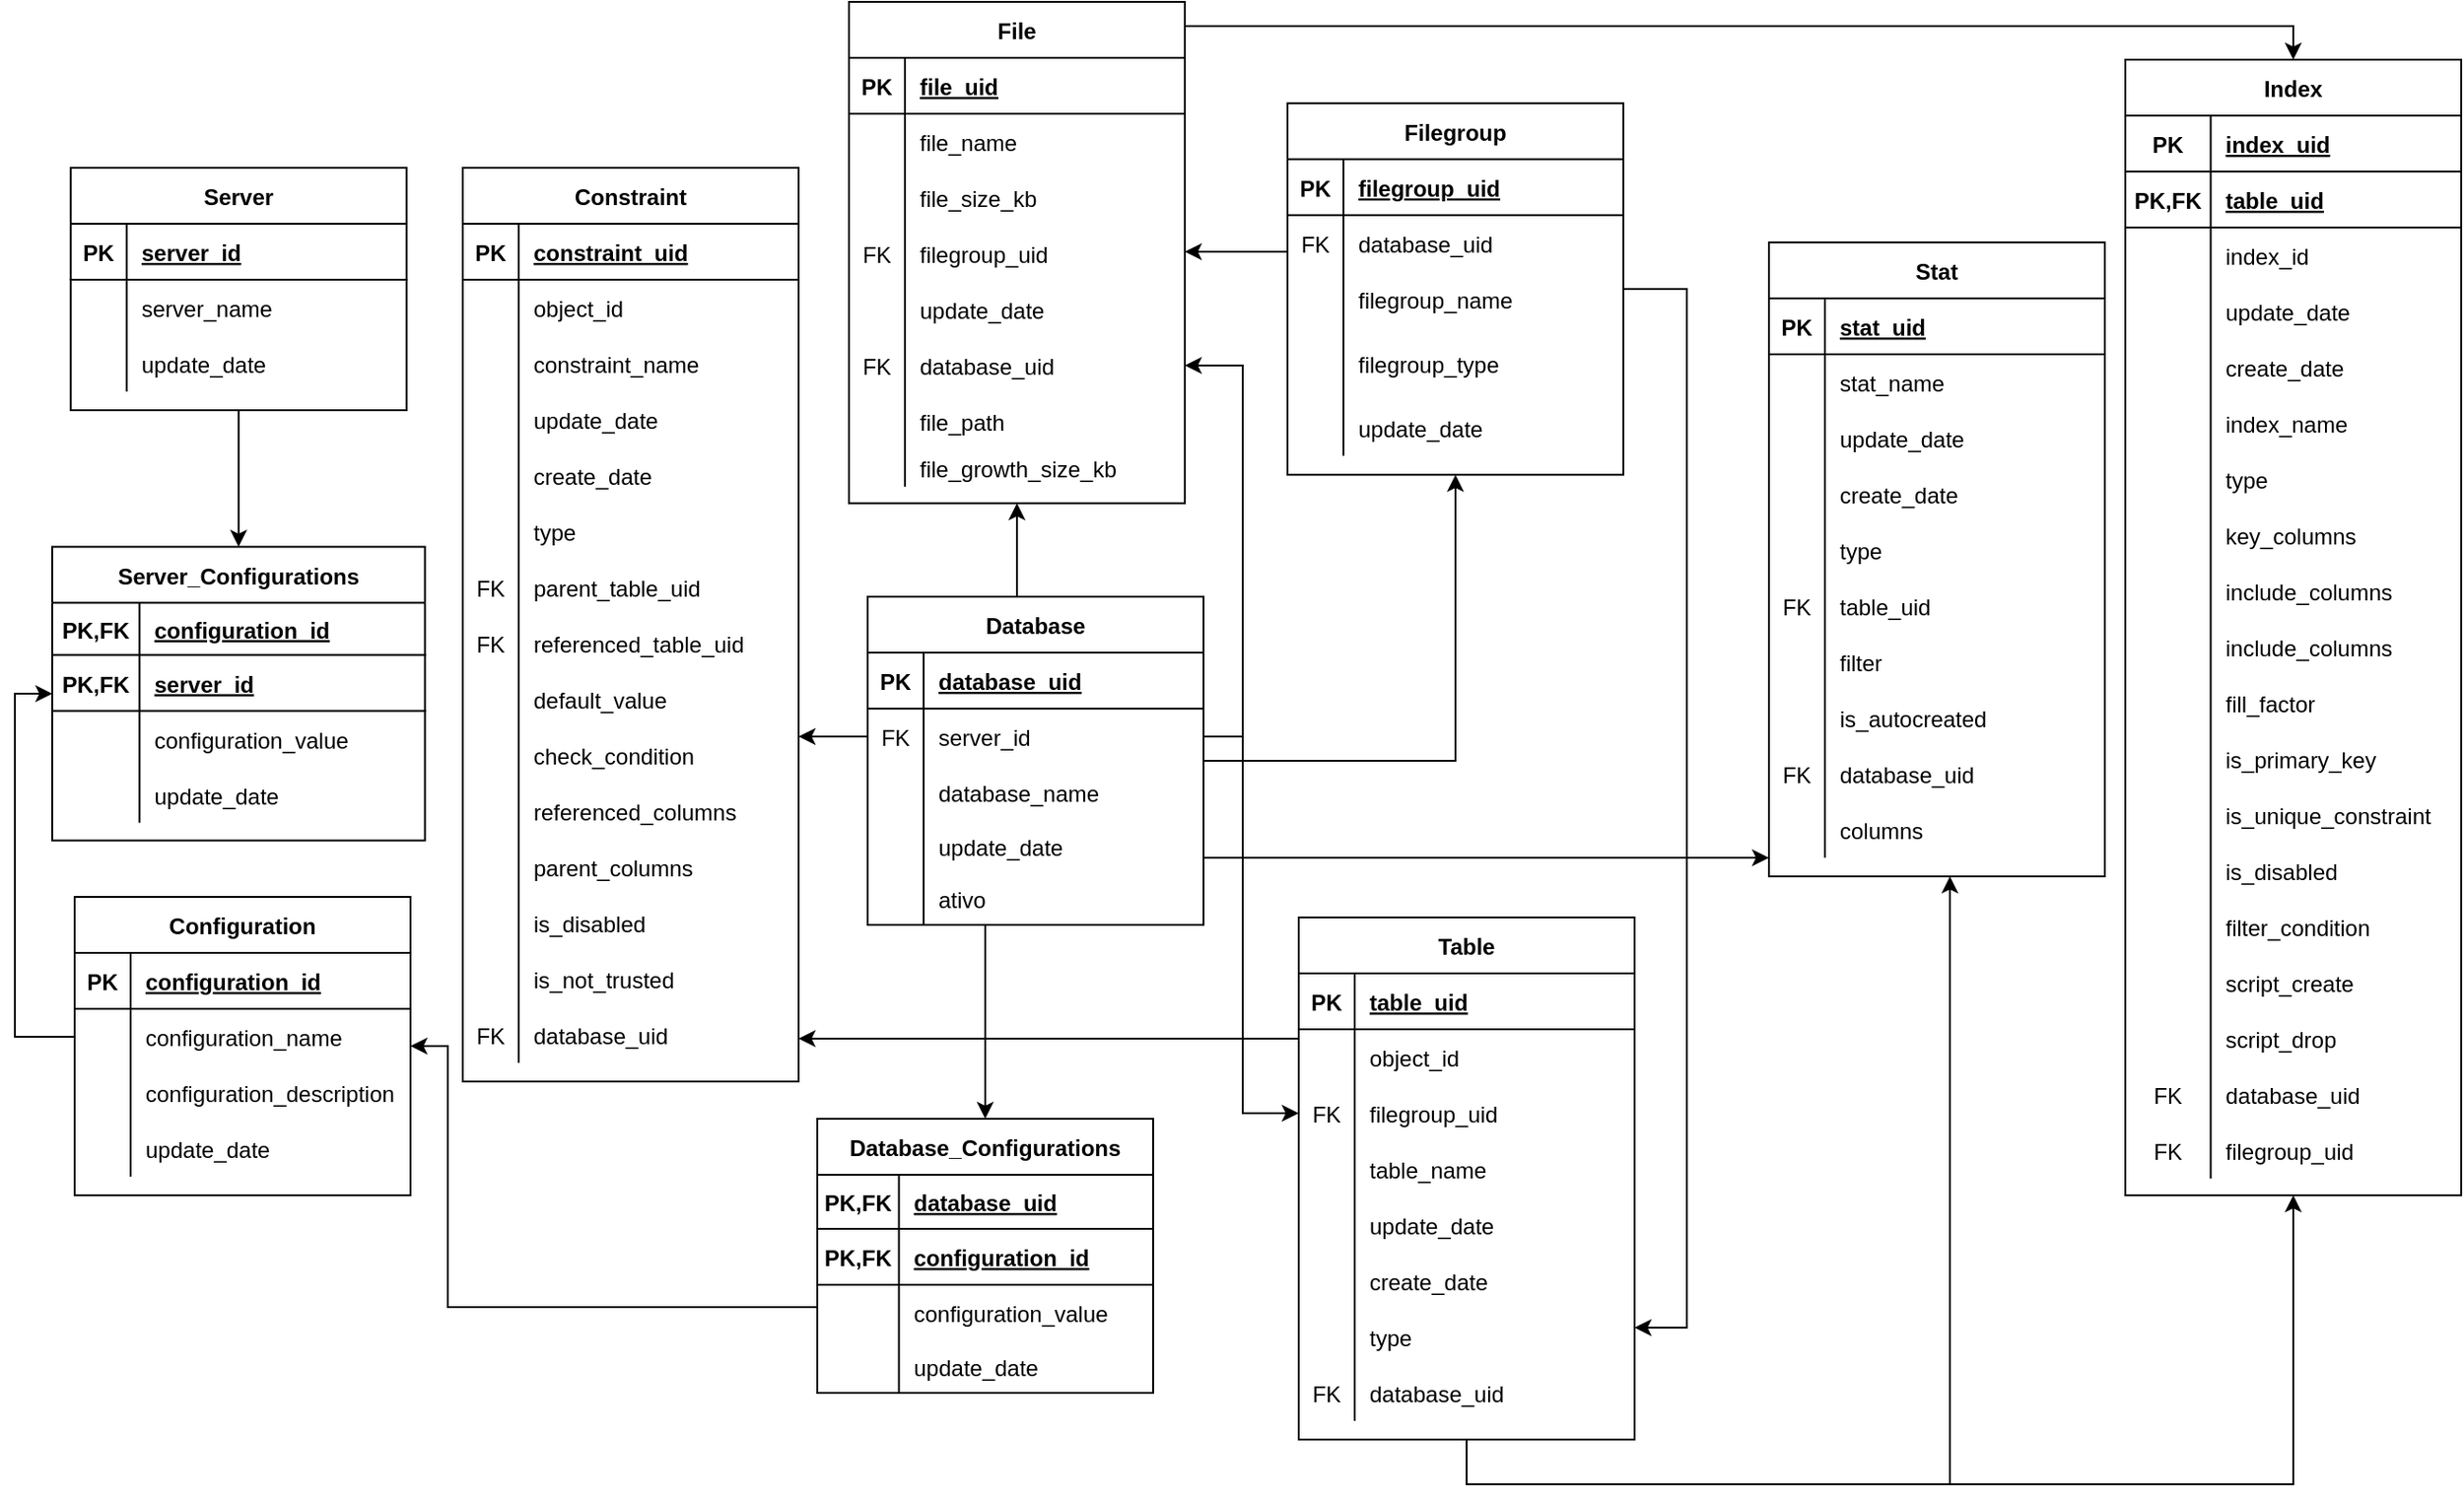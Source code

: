<mxfile version="13.7.9" type="device" pages="3"><diagram id="ff6Ciz-0W4YxmPZeDkQI" name="MER"><mxGraphModel dx="2740" dy="3154" grid="1" gridSize="10" guides="1" tooltips="1" connect="1" arrows="1" fold="1" page="1" pageScale="1" pageWidth="827" pageHeight="1169" math="0" shadow="0"><root><mxCell id="0"/><mxCell id="1" parent="0"/><mxCell id="05qQy9F4VI4E3FYQFkPj-387" style="edgeStyle=orthogonalEdgeStyle;rounded=0;orthogonalLoop=1;jettySize=auto;html=1;entryX=0;entryY=0.5;entryDx=0;entryDy=0;" parent="1" source="05qQy9F4VI4E3FYQFkPj-173" target="05qQy9F4VI4E3FYQFkPj-182" edge="1"><mxGeometry relative="1" as="geometry"/></mxCell><mxCell id="05qQy9F4VI4E3FYQFkPj-388" style="edgeStyle=orthogonalEdgeStyle;rounded=0;orthogonalLoop=1;jettySize=auto;html=1;entryX=0.5;entryY=0;entryDx=0;entryDy=0;" parent="1" source="05qQy9F4VI4E3FYQFkPj-156" target="05qQy9F4VI4E3FYQFkPj-182" edge="1"><mxGeometry relative="1" as="geometry"/></mxCell><mxCell id="05qQy9F4VI4E3FYQFkPj-389" style="edgeStyle=orthogonalEdgeStyle;rounded=0;orthogonalLoop=1;jettySize=auto;html=1;entryX=0.5;entryY=0;entryDx=0;entryDy=0;" parent="1" source="05qQy9F4VI4E3FYQFkPj-140" target="05qQy9F4VI4E3FYQFkPj-201" edge="1"><mxGeometry relative="1" as="geometry"><Array as="points"><mxPoint x="-1070" y="-1720"/><mxPoint x="-1070" y="-1720"/></Array></mxGeometry></mxCell><mxCell id="05qQy9F4VI4E3FYQFkPj-396" style="edgeStyle=orthogonalEdgeStyle;rounded=0;orthogonalLoop=1;jettySize=auto;html=1;entryX=1;entryY=0.5;entryDx=0;entryDy=0;" parent="1" source="05qQy9F4VI4E3FYQFkPj-140" target="05qQy9F4VI4E3FYQFkPj-320" edge="1"><mxGeometry relative="1" as="geometry"><Array as="points"><mxPoint x="-932" y="-1836"/><mxPoint x="-932" y="-2035"/></Array></mxGeometry></mxCell><mxCell id="05qQy9F4VI4E3FYQFkPj-399" style="edgeStyle=orthogonalEdgeStyle;rounded=0;orthogonalLoop=1;jettySize=auto;html=1;entryX=0.5;entryY=1;entryDx=0;entryDy=0;" parent="1" source="05qQy9F4VI4E3FYQFkPj-140" target="05qQy9F4VI4E3FYQFkPj-279" edge="1"><mxGeometry relative="1" as="geometry"><Array as="points"><mxPoint x="-818" y="-1823"/></Array></mxGeometry></mxCell><mxCell id="05qQy9F4VI4E3FYQFkPj-401" style="edgeStyle=orthogonalEdgeStyle;rounded=0;orthogonalLoop=1;jettySize=auto;html=1;" parent="1" source="05qQy9F4VI4E3FYQFkPj-140" target="05qQy9F4VI4E3FYQFkPj-3" edge="1"><mxGeometry relative="1" as="geometry"><Array as="points"><mxPoint x="-1153" y="-1836"/><mxPoint x="-1153" y="-1836"/></Array></mxGeometry></mxCell><mxCell id="05qQy9F4VI4E3FYQFkPj-402" style="edgeStyle=orthogonalEdgeStyle;rounded=0;orthogonalLoop=1;jettySize=auto;html=1;" parent="1" source="05qQy9F4VI4E3FYQFkPj-304" target="05qQy9F4VI4E3FYQFkPj-323" edge="1"><mxGeometry relative="1" as="geometry"><Array as="points"><mxPoint x="-369" y="-2217"/></Array></mxGeometry></mxCell><mxCell id="05qQy9F4VI4E3FYQFkPj-405" style="edgeStyle=orthogonalEdgeStyle;rounded=0;orthogonalLoop=1;jettySize=auto;html=1;" parent="1" source="05qQy9F4VI4E3FYQFkPj-140" target="05qQy9F4VI4E3FYQFkPj-217" edge="1"><mxGeometry relative="1" as="geometry"><Array as="points"><mxPoint x="-937" y="-1771"/><mxPoint x="-937" y="-1771"/></Array></mxGeometry></mxCell><mxCell id="05qQy9F4VI4E3FYQFkPj-391" style="edgeStyle=orthogonalEdgeStyle;rounded=0;orthogonalLoop=1;jettySize=auto;html=1;" parent="1" source="05qQy9F4VI4E3FYQFkPj-144" target="05qQy9F4VI4E3FYQFkPj-255" edge="1"><mxGeometry relative="1" as="geometry"><Array as="points"><mxPoint x="-932" y="-1836"/><mxPoint x="-932" y="-1634"/></Array></mxGeometry></mxCell><mxCell id="05qQy9F4VI4E3FYQFkPj-400" style="edgeStyle=orthogonalEdgeStyle;rounded=0;orthogonalLoop=1;jettySize=auto;html=1;" parent="1" source="05qQy9F4VI4E3FYQFkPj-248" target="05qQy9F4VI4E3FYQFkPj-3" edge="1"><mxGeometry relative="1" as="geometry"><Array as="points"><mxPoint x="-1160" y="-1674"/><mxPoint x="-1160" y="-1674"/></Array></mxGeometry></mxCell><mxCell id="05qQy9F4VI4E3FYQFkPj-403" style="edgeStyle=orthogonalEdgeStyle;rounded=0;orthogonalLoop=1;jettySize=auto;html=1;" parent="1" source="05qQy9F4VI4E3FYQFkPj-248" target="05qQy9F4VI4E3FYQFkPj-323" edge="1"><mxGeometry relative="1" as="geometry"><Array as="points"><mxPoint x="-369" y="-1435"/></Array></mxGeometry></mxCell><mxCell id="05qQy9F4VI4E3FYQFkPj-404" style="edgeStyle=orthogonalEdgeStyle;rounded=0;orthogonalLoop=1;jettySize=auto;html=1;" parent="1" source="05qQy9F4VI4E3FYQFkPj-248" target="05qQy9F4VI4E3FYQFkPj-217" edge="1"><mxGeometry relative="1" as="geometry"><Array as="points"><mxPoint x="-553" y="-1435"/></Array></mxGeometry></mxCell><mxCell id="05qQy9F4VI4E3FYQFkPj-397" style="edgeStyle=orthogonalEdgeStyle;rounded=0;orthogonalLoop=1;jettySize=auto;html=1;" parent="1" source="05qQy9F4VI4E3FYQFkPj-279" target="05qQy9F4VI4E3FYQFkPj-304" edge="1"><mxGeometry relative="1" as="geometry"><Array as="points"><mxPoint x="-922" y="-2096"/><mxPoint x="-922" y="-2096"/></Array></mxGeometry></mxCell><mxCell id="05qQy9F4VI4E3FYQFkPj-398" style="edgeStyle=orthogonalEdgeStyle;rounded=0;orthogonalLoop=1;jettySize=auto;html=1;" parent="1" source="05qQy9F4VI4E3FYQFkPj-279" target="05qQy9F4VI4E3FYQFkPj-248" edge="1"><mxGeometry relative="1" as="geometry"><Array as="points"><mxPoint x="-694" y="-2075.995"/><mxPoint x="-694" y="-1519"/></Array></mxGeometry></mxCell><mxCell id="05qQy9F4VI4E3FYQFkPj-415" style="edgeStyle=orthogonalEdgeStyle;rounded=0;orthogonalLoop=1;jettySize=auto;html=1;" parent="1" source="05qQy9F4VI4E3FYQFkPj-140" target="05qQy9F4VI4E3FYQFkPj-304" edge="1"><mxGeometry relative="1" as="geometry"><mxPoint x="-1133" y="-1836" as="sourcePoint"/><mxPoint x="-569" y="-2124" as="targetPoint"/><Array as="points"><mxPoint x="-1053" y="-1930"/><mxPoint x="-1053" y="-1930"/></Array></mxGeometry></mxCell><mxCell id="05qQy9F4VI4E3FYQFkPj-422" style="edgeStyle=orthogonalEdgeStyle;rounded=0;orthogonalLoop=1;jettySize=auto;html=1;" parent="1" source="05qQy9F4VI4E3FYQFkPj-201" target="05qQy9F4VI4E3FYQFkPj-169" edge="1"><mxGeometry relative="1" as="geometry"><Array as="points"><mxPoint x="-1358" y="-1530"/><mxPoint x="-1358" y="-1670"/></Array></mxGeometry></mxCell><mxCell id="05qQy9F4VI4E3FYQFkPj-182" value="Server_Configurations" style="shape=table;startSize=30;container=1;collapsible=1;childLayout=tableLayout;fixedRows=1;rowLines=0;fontStyle=1;align=center;resizeLast=1;" parent="1" vertex="1"><mxGeometry x="-1570" y="-1937.75" width="199.75" height="157.5" as="geometry"/></mxCell><mxCell id="05qQy9F4VI4E3FYQFkPj-183" value="" style="shape=partialRectangle;collapsible=0;dropTarget=0;pointerEvents=0;fillColor=none;top=0;left=0;bottom=1;right=0;points=[[0,0.5],[1,0.5]];portConstraint=eastwest;" parent="05qQy9F4VI4E3FYQFkPj-182" vertex="1"><mxGeometry y="30" width="199.75" height="28" as="geometry"/></mxCell><mxCell id="05qQy9F4VI4E3FYQFkPj-184" value="PK,FK" style="shape=partialRectangle;connectable=0;fillColor=none;top=0;left=0;bottom=0;right=0;fontStyle=1;overflow=hidden;" parent="05qQy9F4VI4E3FYQFkPj-183" vertex="1"><mxGeometry width="46.75" height="28" as="geometry"/></mxCell><mxCell id="05qQy9F4VI4E3FYQFkPj-185" value="configuration_id" style="shape=partialRectangle;connectable=0;fillColor=none;top=0;left=0;bottom=0;right=0;align=left;spacingLeft=6;fontStyle=5;overflow=hidden;" parent="05qQy9F4VI4E3FYQFkPj-183" vertex="1"><mxGeometry x="46.75" width="153" height="28" as="geometry"/></mxCell><mxCell id="05qQy9F4VI4E3FYQFkPj-198" value="" style="shape=partialRectangle;collapsible=0;dropTarget=0;pointerEvents=0;fillColor=none;top=0;left=0;bottom=1;right=0;points=[[0,0.5],[1,0.5]];portConstraint=eastwest;" parent="05qQy9F4VI4E3FYQFkPj-182" vertex="1"><mxGeometry y="58" width="199.75" height="30" as="geometry"/></mxCell><mxCell id="05qQy9F4VI4E3FYQFkPj-199" value="PK,FK" style="shape=partialRectangle;connectable=0;fillColor=none;top=0;left=0;bottom=0;right=0;fontStyle=1;overflow=hidden;" parent="05qQy9F4VI4E3FYQFkPj-198" vertex="1"><mxGeometry width="46.75" height="30" as="geometry"/></mxCell><mxCell id="05qQy9F4VI4E3FYQFkPj-200" value="server_id" style="shape=partialRectangle;connectable=0;fillColor=none;top=0;left=0;bottom=0;right=0;align=left;spacingLeft=6;fontStyle=5;overflow=hidden;" parent="05qQy9F4VI4E3FYQFkPj-198" vertex="1"><mxGeometry x="46.75" width="153" height="30" as="geometry"/></mxCell><mxCell id="05qQy9F4VI4E3FYQFkPj-186" value="" style="shape=partialRectangle;collapsible=0;dropTarget=0;pointerEvents=0;fillColor=none;top=0;left=0;bottom=0;right=0;points=[[0,0.5],[1,0.5]];portConstraint=eastwest;" parent="05qQy9F4VI4E3FYQFkPj-182" vertex="1"><mxGeometry y="88" width="199.75" height="30" as="geometry"/></mxCell><mxCell id="05qQy9F4VI4E3FYQFkPj-187" value="" style="shape=partialRectangle;connectable=0;fillColor=none;top=0;left=0;bottom=0;right=0;editable=1;overflow=hidden;" parent="05qQy9F4VI4E3FYQFkPj-186" vertex="1"><mxGeometry width="46.75" height="30" as="geometry"/></mxCell><mxCell id="05qQy9F4VI4E3FYQFkPj-188" value="configuration_value" style="shape=partialRectangle;connectable=0;fillColor=none;top=0;left=0;bottom=0;right=0;align=left;spacingLeft=6;overflow=hidden;" parent="05qQy9F4VI4E3FYQFkPj-186" vertex="1"><mxGeometry x="46.75" width="153" height="30" as="geometry"/></mxCell><mxCell id="05qQy9F4VI4E3FYQFkPj-192" value="" style="shape=partialRectangle;collapsible=0;dropTarget=0;pointerEvents=0;fillColor=none;top=0;left=0;bottom=0;right=0;points=[[0,0.5],[1,0.5]];portConstraint=eastwest;" parent="05qQy9F4VI4E3FYQFkPj-182" vertex="1"><mxGeometry y="118" width="199.75" height="30" as="geometry"/></mxCell><mxCell id="05qQy9F4VI4E3FYQFkPj-193" value="" style="shape=partialRectangle;connectable=0;fillColor=none;top=0;left=0;bottom=0;right=0;editable=1;overflow=hidden;" parent="05qQy9F4VI4E3FYQFkPj-192" vertex="1"><mxGeometry width="46.75" height="30" as="geometry"/></mxCell><mxCell id="05qQy9F4VI4E3FYQFkPj-194" value="update_date" style="shape=partialRectangle;connectable=0;fillColor=none;top=0;left=0;bottom=0;right=0;align=left;spacingLeft=6;overflow=hidden;" parent="05qQy9F4VI4E3FYQFkPj-192" vertex="1"><mxGeometry x="46.75" width="153" height="30" as="geometry"/></mxCell><mxCell id="05qQy9F4VI4E3FYQFkPj-156" value="Server" style="shape=table;startSize=30;container=1;collapsible=1;childLayout=tableLayout;fixedRows=1;rowLines=0;fontStyle=1;align=center;resizeLast=1;" parent="1" vertex="1"><mxGeometry x="-1560.12" y="-2141" width="180" height="130" as="geometry"/></mxCell><mxCell id="05qQy9F4VI4E3FYQFkPj-157" value="" style="shape=partialRectangle;collapsible=0;dropTarget=0;pointerEvents=0;fillColor=none;top=0;left=0;bottom=1;right=0;points=[[0,0.5],[1,0.5]];portConstraint=eastwest;" parent="05qQy9F4VI4E3FYQFkPj-156" vertex="1"><mxGeometry y="30" width="180" height="30" as="geometry"/></mxCell><mxCell id="05qQy9F4VI4E3FYQFkPj-158" value="PK" style="shape=partialRectangle;connectable=0;fillColor=none;top=0;left=0;bottom=0;right=0;fontStyle=1;overflow=hidden;" parent="05qQy9F4VI4E3FYQFkPj-157" vertex="1"><mxGeometry width="30" height="30" as="geometry"/></mxCell><mxCell id="05qQy9F4VI4E3FYQFkPj-159" value="server_id" style="shape=partialRectangle;connectable=0;fillColor=none;top=0;left=0;bottom=0;right=0;align=left;spacingLeft=6;fontStyle=5;overflow=hidden;" parent="05qQy9F4VI4E3FYQFkPj-157" vertex="1"><mxGeometry x="30" width="150" height="30" as="geometry"/></mxCell><mxCell id="05qQy9F4VI4E3FYQFkPj-160" value="" style="shape=partialRectangle;collapsible=0;dropTarget=0;pointerEvents=0;fillColor=none;top=0;left=0;bottom=0;right=0;points=[[0,0.5],[1,0.5]];portConstraint=eastwest;" parent="05qQy9F4VI4E3FYQFkPj-156" vertex="1"><mxGeometry y="60" width="180" height="30" as="geometry"/></mxCell><mxCell id="05qQy9F4VI4E3FYQFkPj-161" value="" style="shape=partialRectangle;connectable=0;fillColor=none;top=0;left=0;bottom=0;right=0;editable=1;overflow=hidden;" parent="05qQy9F4VI4E3FYQFkPj-160" vertex="1"><mxGeometry width="30" height="30" as="geometry"/></mxCell><mxCell id="05qQy9F4VI4E3FYQFkPj-162" value="server_name" style="shape=partialRectangle;connectable=0;fillColor=none;top=0;left=0;bottom=0;right=0;align=left;spacingLeft=6;overflow=hidden;" parent="05qQy9F4VI4E3FYQFkPj-160" vertex="1"><mxGeometry x="30" width="150" height="30" as="geometry"/></mxCell><mxCell id="05qQy9F4VI4E3FYQFkPj-163" value="" style="shape=partialRectangle;collapsible=0;dropTarget=0;pointerEvents=0;fillColor=none;top=0;left=0;bottom=0;right=0;points=[[0,0.5],[1,0.5]];portConstraint=eastwest;" parent="05qQy9F4VI4E3FYQFkPj-156" vertex="1"><mxGeometry y="90" width="180" height="30" as="geometry"/></mxCell><mxCell id="05qQy9F4VI4E3FYQFkPj-164" value="" style="shape=partialRectangle;connectable=0;fillColor=none;top=0;left=0;bottom=0;right=0;editable=1;overflow=hidden;" parent="05qQy9F4VI4E3FYQFkPj-163" vertex="1"><mxGeometry width="30" height="30" as="geometry"/></mxCell><mxCell id="05qQy9F4VI4E3FYQFkPj-165" value="update_date" style="shape=partialRectangle;connectable=0;fillColor=none;top=0;left=0;bottom=0;right=0;align=left;spacingLeft=6;overflow=hidden;" parent="05qQy9F4VI4E3FYQFkPj-163" vertex="1"><mxGeometry x="30" width="150" height="30" as="geometry"/></mxCell><mxCell id="05qQy9F4VI4E3FYQFkPj-169" value="Configuration" style="shape=table;startSize=30;container=1;collapsible=1;childLayout=tableLayout;fixedRows=1;rowLines=0;fontStyle=1;align=center;resizeLast=1;" parent="1" vertex="1"><mxGeometry x="-1558" y="-1750" width="180" height="160" as="geometry"><mxRectangle x="41" y="-59" width="106" height="30" as="alternateBounds"/></mxGeometry></mxCell><mxCell id="05qQy9F4VI4E3FYQFkPj-170" value="" style="shape=partialRectangle;collapsible=0;dropTarget=0;pointerEvents=0;fillColor=none;top=0;left=0;bottom=1;right=0;points=[[0,0.5],[1,0.5]];portConstraint=eastwest;" parent="05qQy9F4VI4E3FYQFkPj-169" vertex="1"><mxGeometry y="30" width="180" height="30" as="geometry"/></mxCell><mxCell id="05qQy9F4VI4E3FYQFkPj-171" value="PK" style="shape=partialRectangle;connectable=0;fillColor=none;top=0;left=0;bottom=0;right=0;fontStyle=1;overflow=hidden;" parent="05qQy9F4VI4E3FYQFkPj-170" vertex="1"><mxGeometry width="30" height="30" as="geometry"/></mxCell><mxCell id="05qQy9F4VI4E3FYQFkPj-172" value="configuration_id" style="shape=partialRectangle;connectable=0;fillColor=none;top=0;left=0;bottom=0;right=0;align=left;spacingLeft=6;fontStyle=5;overflow=hidden;" parent="05qQy9F4VI4E3FYQFkPj-170" vertex="1"><mxGeometry x="30" width="150" height="30" as="geometry"/></mxCell><mxCell id="05qQy9F4VI4E3FYQFkPj-173" value="" style="shape=partialRectangle;collapsible=0;dropTarget=0;pointerEvents=0;fillColor=none;top=0;left=0;bottom=0;right=0;points=[[0,0.5],[1,0.5]];portConstraint=eastwest;" parent="05qQy9F4VI4E3FYQFkPj-169" vertex="1"><mxGeometry y="60" width="180" height="30" as="geometry"/></mxCell><mxCell id="05qQy9F4VI4E3FYQFkPj-174" value="" style="shape=partialRectangle;connectable=0;fillColor=none;top=0;left=0;bottom=0;right=0;editable=1;overflow=hidden;" parent="05qQy9F4VI4E3FYQFkPj-173" vertex="1"><mxGeometry width="30" height="30" as="geometry"/></mxCell><mxCell id="05qQy9F4VI4E3FYQFkPj-175" value="configuration_name" style="shape=partialRectangle;connectable=0;fillColor=none;top=0;left=0;bottom=0;right=0;align=left;spacingLeft=6;overflow=hidden;" parent="05qQy9F4VI4E3FYQFkPj-173" vertex="1"><mxGeometry x="30" width="150" height="30" as="geometry"/></mxCell><mxCell id="05qQy9F4VI4E3FYQFkPj-176" value="" style="shape=partialRectangle;collapsible=0;dropTarget=0;pointerEvents=0;fillColor=none;top=0;left=0;bottom=0;right=0;points=[[0,0.5],[1,0.5]];portConstraint=eastwest;" parent="05qQy9F4VI4E3FYQFkPj-169" vertex="1"><mxGeometry y="90" width="180" height="30" as="geometry"/></mxCell><mxCell id="05qQy9F4VI4E3FYQFkPj-177" value="" style="shape=partialRectangle;connectable=0;fillColor=none;top=0;left=0;bottom=0;right=0;editable=1;overflow=hidden;" parent="05qQy9F4VI4E3FYQFkPj-176" vertex="1"><mxGeometry width="30" height="30" as="geometry"/></mxCell><mxCell id="05qQy9F4VI4E3FYQFkPj-178" value="configuration_description" style="shape=partialRectangle;connectable=0;fillColor=none;top=0;left=0;bottom=0;right=0;align=left;spacingLeft=6;overflow=hidden;" parent="05qQy9F4VI4E3FYQFkPj-176" vertex="1"><mxGeometry x="30" width="150" height="30" as="geometry"/></mxCell><mxCell id="05qQy9F4VI4E3FYQFkPj-179" value="" style="shape=partialRectangle;collapsible=0;dropTarget=0;pointerEvents=0;fillColor=none;top=0;left=0;bottom=0;right=0;points=[[0,0.5],[1,0.5]];portConstraint=eastwest;" parent="05qQy9F4VI4E3FYQFkPj-169" vertex="1"><mxGeometry y="120" width="180" height="30" as="geometry"/></mxCell><mxCell id="05qQy9F4VI4E3FYQFkPj-180" value="" style="shape=partialRectangle;connectable=0;fillColor=none;top=0;left=0;bottom=0;right=0;editable=1;overflow=hidden;" parent="05qQy9F4VI4E3FYQFkPj-179" vertex="1"><mxGeometry width="30" height="30" as="geometry"/></mxCell><mxCell id="05qQy9F4VI4E3FYQFkPj-181" value="update_date" style="shape=partialRectangle;connectable=0;fillColor=none;top=0;left=0;bottom=0;right=0;align=left;spacingLeft=6;overflow=hidden;" parent="05qQy9F4VI4E3FYQFkPj-179" vertex="1"><mxGeometry x="30" width="150" height="30" as="geometry"/></mxCell><mxCell id="05qQy9F4VI4E3FYQFkPj-3" value="Constraint" style="shape=table;startSize=30;container=1;collapsible=1;childLayout=tableLayout;fixedRows=1;rowLines=0;fontStyle=1;align=center;resizeLast=1;" parent="1" vertex="1"><mxGeometry x="-1350" y="-2141" width="180" height="490" as="geometry"/></mxCell><mxCell id="05qQy9F4VI4E3FYQFkPj-4" value="" style="shape=partialRectangle;collapsible=0;dropTarget=0;pointerEvents=0;fillColor=none;top=0;left=0;bottom=1;right=0;points=[[0,0.5],[1,0.5]];portConstraint=eastwest;" parent="05qQy9F4VI4E3FYQFkPj-3" vertex="1"><mxGeometry y="30" width="180" height="30" as="geometry"/></mxCell><mxCell id="05qQy9F4VI4E3FYQFkPj-5" value="PK" style="shape=partialRectangle;connectable=0;fillColor=none;top=0;left=0;bottom=0;right=0;fontStyle=1;overflow=hidden;" parent="05qQy9F4VI4E3FYQFkPj-4" vertex="1"><mxGeometry width="30" height="30" as="geometry"/></mxCell><mxCell id="05qQy9F4VI4E3FYQFkPj-6" value="constraint_uid" style="shape=partialRectangle;connectable=0;fillColor=none;top=0;left=0;bottom=0;right=0;align=left;spacingLeft=6;fontStyle=5;overflow=hidden;" parent="05qQy9F4VI4E3FYQFkPj-4" vertex="1"><mxGeometry x="30" width="150" height="30" as="geometry"/></mxCell><mxCell id="05qQy9F4VI4E3FYQFkPj-7" value="" style="shape=partialRectangle;collapsible=0;dropTarget=0;pointerEvents=0;fillColor=none;top=0;left=0;bottom=0;right=0;points=[[0,0.5],[1,0.5]];portConstraint=eastwest;" parent="05qQy9F4VI4E3FYQFkPj-3" vertex="1"><mxGeometry y="60" width="180" height="30" as="geometry"/></mxCell><mxCell id="05qQy9F4VI4E3FYQFkPj-8" value="" style="shape=partialRectangle;connectable=0;fillColor=none;top=0;left=0;bottom=0;right=0;editable=1;overflow=hidden;" parent="05qQy9F4VI4E3FYQFkPj-7" vertex="1"><mxGeometry width="30" height="30" as="geometry"/></mxCell><mxCell id="05qQy9F4VI4E3FYQFkPj-9" value="object_id" style="shape=partialRectangle;connectable=0;fillColor=none;top=0;left=0;bottom=0;right=0;align=left;spacingLeft=6;overflow=hidden;" parent="05qQy9F4VI4E3FYQFkPj-7" vertex="1"><mxGeometry x="30" width="150" height="30" as="geometry"/></mxCell><mxCell id="05qQy9F4VI4E3FYQFkPj-10" value="" style="shape=partialRectangle;collapsible=0;dropTarget=0;pointerEvents=0;fillColor=none;top=0;left=0;bottom=0;right=0;points=[[0,0.5],[1,0.5]];portConstraint=eastwest;" parent="05qQy9F4VI4E3FYQFkPj-3" vertex="1"><mxGeometry y="90" width="180" height="30" as="geometry"/></mxCell><mxCell id="05qQy9F4VI4E3FYQFkPj-11" value="" style="shape=partialRectangle;connectable=0;fillColor=none;top=0;left=0;bottom=0;right=0;editable=1;overflow=hidden;" parent="05qQy9F4VI4E3FYQFkPj-10" vertex="1"><mxGeometry width="30" height="30" as="geometry"/></mxCell><mxCell id="05qQy9F4VI4E3FYQFkPj-12" value="constraint_name" style="shape=partialRectangle;connectable=0;fillColor=none;top=0;left=0;bottom=0;right=0;align=left;spacingLeft=6;overflow=hidden;" parent="05qQy9F4VI4E3FYQFkPj-10" vertex="1"><mxGeometry x="30" width="150" height="30" as="geometry"/></mxCell><mxCell id="05qQy9F4VI4E3FYQFkPj-13" value="" style="shape=partialRectangle;collapsible=0;dropTarget=0;pointerEvents=0;fillColor=none;top=0;left=0;bottom=0;right=0;points=[[0,0.5],[1,0.5]];portConstraint=eastwest;" parent="05qQy9F4VI4E3FYQFkPj-3" vertex="1"><mxGeometry y="120" width="180" height="30" as="geometry"/></mxCell><mxCell id="05qQy9F4VI4E3FYQFkPj-14" value="" style="shape=partialRectangle;connectable=0;fillColor=none;top=0;left=0;bottom=0;right=0;editable=1;overflow=hidden;" parent="05qQy9F4VI4E3FYQFkPj-13" vertex="1"><mxGeometry width="30" height="30" as="geometry"/></mxCell><mxCell id="05qQy9F4VI4E3FYQFkPj-15" value="update_date" style="shape=partialRectangle;connectable=0;fillColor=none;top=0;left=0;bottom=0;right=0;align=left;spacingLeft=6;overflow=hidden;" parent="05qQy9F4VI4E3FYQFkPj-13" vertex="1"><mxGeometry x="30" width="150" height="30" as="geometry"/></mxCell><mxCell id="05qQy9F4VI4E3FYQFkPj-29" value="" style="shape=partialRectangle;collapsible=0;dropTarget=0;pointerEvents=0;fillColor=none;top=0;left=0;bottom=0;right=0;points=[[0,0.5],[1,0.5]];portConstraint=eastwest;" parent="05qQy9F4VI4E3FYQFkPj-3" vertex="1"><mxGeometry y="150" width="180" height="30" as="geometry"/></mxCell><mxCell id="05qQy9F4VI4E3FYQFkPj-30" value="" style="shape=partialRectangle;connectable=0;fillColor=none;top=0;left=0;bottom=0;right=0;editable=1;overflow=hidden;" parent="05qQy9F4VI4E3FYQFkPj-29" vertex="1"><mxGeometry width="30" height="30" as="geometry"/></mxCell><mxCell id="05qQy9F4VI4E3FYQFkPj-31" value="create_date" style="shape=partialRectangle;connectable=0;fillColor=none;top=0;left=0;bottom=0;right=0;align=left;spacingLeft=6;overflow=hidden;" parent="05qQy9F4VI4E3FYQFkPj-29" vertex="1"><mxGeometry x="30" width="150" height="30" as="geometry"/></mxCell><mxCell id="05qQy9F4VI4E3FYQFkPj-33" value="" style="shape=partialRectangle;collapsible=0;dropTarget=0;pointerEvents=0;fillColor=none;top=0;left=0;bottom=0;right=0;points=[[0,0.5],[1,0.5]];portConstraint=eastwest;" parent="05qQy9F4VI4E3FYQFkPj-3" vertex="1"><mxGeometry y="180" width="180" height="30" as="geometry"/></mxCell><mxCell id="05qQy9F4VI4E3FYQFkPj-34" value="" style="shape=partialRectangle;connectable=0;fillColor=none;top=0;left=0;bottom=0;right=0;editable=1;overflow=hidden;" parent="05qQy9F4VI4E3FYQFkPj-33" vertex="1"><mxGeometry width="30" height="30" as="geometry"/></mxCell><mxCell id="05qQy9F4VI4E3FYQFkPj-35" value="type" style="shape=partialRectangle;connectable=0;fillColor=none;top=0;left=0;bottom=0;right=0;align=left;spacingLeft=6;overflow=hidden;" parent="05qQy9F4VI4E3FYQFkPj-33" vertex="1"><mxGeometry x="30" width="150" height="30" as="geometry"/></mxCell><mxCell id="05qQy9F4VI4E3FYQFkPj-36" value="" style="shape=partialRectangle;collapsible=0;dropTarget=0;pointerEvents=0;fillColor=none;top=0;left=0;bottom=0;right=0;points=[[0,0.5],[1,0.5]];portConstraint=eastwest;" parent="05qQy9F4VI4E3FYQFkPj-3" vertex="1"><mxGeometry y="210" width="180" height="30" as="geometry"/></mxCell><mxCell id="05qQy9F4VI4E3FYQFkPj-37" value="FK" style="shape=partialRectangle;connectable=0;fillColor=none;top=0;left=0;bottom=0;right=0;editable=1;overflow=hidden;" parent="05qQy9F4VI4E3FYQFkPj-36" vertex="1"><mxGeometry width="30" height="30" as="geometry"/></mxCell><mxCell id="05qQy9F4VI4E3FYQFkPj-38" value="parent_table_uid" style="shape=partialRectangle;connectable=0;fillColor=none;top=0;left=0;bottom=0;right=0;align=left;spacingLeft=6;overflow=hidden;" parent="05qQy9F4VI4E3FYQFkPj-36" vertex="1"><mxGeometry x="30" width="150" height="30" as="geometry"/></mxCell><mxCell id="05qQy9F4VI4E3FYQFkPj-61" value="" style="shape=partialRectangle;collapsible=0;dropTarget=0;pointerEvents=0;fillColor=none;top=0;left=0;bottom=0;right=0;points=[[0,0.5],[1,0.5]];portConstraint=eastwest;" parent="05qQy9F4VI4E3FYQFkPj-3" vertex="1"><mxGeometry y="240" width="180" height="30" as="geometry"/></mxCell><mxCell id="05qQy9F4VI4E3FYQFkPj-62" value="FK" style="shape=partialRectangle;connectable=0;fillColor=none;top=0;left=0;bottom=0;right=0;editable=1;overflow=hidden;" parent="05qQy9F4VI4E3FYQFkPj-61" vertex="1"><mxGeometry width="30" height="30" as="geometry"/></mxCell><mxCell id="05qQy9F4VI4E3FYQFkPj-63" value="referenced_table_uid" style="shape=partialRectangle;connectable=0;fillColor=none;top=0;left=0;bottom=0;right=0;align=left;spacingLeft=6;overflow=hidden;" parent="05qQy9F4VI4E3FYQFkPj-61" vertex="1"><mxGeometry x="30" width="150" height="30" as="geometry"/></mxCell><mxCell id="05qQy9F4VI4E3FYQFkPj-64" value="" style="shape=partialRectangle;collapsible=0;dropTarget=0;pointerEvents=0;fillColor=none;top=0;left=0;bottom=0;right=0;points=[[0,0.5],[1,0.5]];portConstraint=eastwest;" parent="05qQy9F4VI4E3FYQFkPj-3" vertex="1"><mxGeometry y="270" width="180" height="30" as="geometry"/></mxCell><mxCell id="05qQy9F4VI4E3FYQFkPj-65" value="" style="shape=partialRectangle;connectable=0;fillColor=none;top=0;left=0;bottom=0;right=0;editable=1;overflow=hidden;" parent="05qQy9F4VI4E3FYQFkPj-64" vertex="1"><mxGeometry width="30" height="30" as="geometry"/></mxCell><mxCell id="05qQy9F4VI4E3FYQFkPj-66" value="default_value" style="shape=partialRectangle;connectable=0;fillColor=none;top=0;left=0;bottom=0;right=0;align=left;spacingLeft=6;overflow=hidden;" parent="05qQy9F4VI4E3FYQFkPj-64" vertex="1"><mxGeometry x="30" width="150" height="30" as="geometry"/></mxCell><mxCell id="05qQy9F4VI4E3FYQFkPj-67" value="" style="shape=partialRectangle;collapsible=0;dropTarget=0;pointerEvents=0;fillColor=none;top=0;left=0;bottom=0;right=0;points=[[0,0.5],[1,0.5]];portConstraint=eastwest;" parent="05qQy9F4VI4E3FYQFkPj-3" vertex="1"><mxGeometry y="300" width="180" height="30" as="geometry"/></mxCell><mxCell id="05qQy9F4VI4E3FYQFkPj-68" value="" style="shape=partialRectangle;connectable=0;fillColor=none;top=0;left=0;bottom=0;right=0;editable=1;overflow=hidden;" parent="05qQy9F4VI4E3FYQFkPj-67" vertex="1"><mxGeometry width="30" height="30" as="geometry"/></mxCell><mxCell id="05qQy9F4VI4E3FYQFkPj-69" value="check_condition" style="shape=partialRectangle;connectable=0;fillColor=none;top=0;left=0;bottom=0;right=0;align=left;spacingLeft=6;overflow=hidden;" parent="05qQy9F4VI4E3FYQFkPj-67" vertex="1"><mxGeometry x="30" width="150" height="30" as="geometry"/></mxCell><mxCell id="05qQy9F4VI4E3FYQFkPj-70" value="" style="shape=partialRectangle;collapsible=0;dropTarget=0;pointerEvents=0;fillColor=none;top=0;left=0;bottom=0;right=0;points=[[0,0.5],[1,0.5]];portConstraint=eastwest;" parent="05qQy9F4VI4E3FYQFkPj-3" vertex="1"><mxGeometry y="330" width="180" height="30" as="geometry"/></mxCell><mxCell id="05qQy9F4VI4E3FYQFkPj-71" value="" style="shape=partialRectangle;connectable=0;fillColor=none;top=0;left=0;bottom=0;right=0;editable=1;overflow=hidden;" parent="05qQy9F4VI4E3FYQFkPj-70" vertex="1"><mxGeometry width="30" height="30" as="geometry"/></mxCell><mxCell id="05qQy9F4VI4E3FYQFkPj-72" value="referenced_columns" style="shape=partialRectangle;connectable=0;fillColor=none;top=0;left=0;bottom=0;right=0;align=left;spacingLeft=6;overflow=hidden;" parent="05qQy9F4VI4E3FYQFkPj-70" vertex="1"><mxGeometry x="30" width="150" height="30" as="geometry"/></mxCell><mxCell id="05qQy9F4VI4E3FYQFkPj-73" value="" style="shape=partialRectangle;collapsible=0;dropTarget=0;pointerEvents=0;fillColor=none;top=0;left=0;bottom=0;right=0;points=[[0,0.5],[1,0.5]];portConstraint=eastwest;" parent="05qQy9F4VI4E3FYQFkPj-3" vertex="1"><mxGeometry y="360" width="180" height="30" as="geometry"/></mxCell><mxCell id="05qQy9F4VI4E3FYQFkPj-74" value="" style="shape=partialRectangle;connectable=0;fillColor=none;top=0;left=0;bottom=0;right=0;editable=1;overflow=hidden;" parent="05qQy9F4VI4E3FYQFkPj-73" vertex="1"><mxGeometry width="30" height="30" as="geometry"/></mxCell><mxCell id="05qQy9F4VI4E3FYQFkPj-75" value="parent_columns" style="shape=partialRectangle;connectable=0;fillColor=none;top=0;left=0;bottom=0;right=0;align=left;spacingLeft=6;overflow=hidden;" parent="05qQy9F4VI4E3FYQFkPj-73" vertex="1"><mxGeometry x="30" width="150" height="30" as="geometry"/></mxCell><mxCell id="05qQy9F4VI4E3FYQFkPj-76" value="" style="shape=partialRectangle;collapsible=0;dropTarget=0;pointerEvents=0;fillColor=none;top=0;left=0;bottom=0;right=0;points=[[0,0.5],[1,0.5]];portConstraint=eastwest;" parent="05qQy9F4VI4E3FYQFkPj-3" vertex="1"><mxGeometry y="390" width="180" height="30" as="geometry"/></mxCell><mxCell id="05qQy9F4VI4E3FYQFkPj-77" value="" style="shape=partialRectangle;connectable=0;fillColor=none;top=0;left=0;bottom=0;right=0;editable=1;overflow=hidden;" parent="05qQy9F4VI4E3FYQFkPj-76" vertex="1"><mxGeometry width="30" height="30" as="geometry"/></mxCell><mxCell id="05qQy9F4VI4E3FYQFkPj-78" value="is_disabled" style="shape=partialRectangle;connectable=0;fillColor=none;top=0;left=0;bottom=0;right=0;align=left;spacingLeft=6;overflow=hidden;" parent="05qQy9F4VI4E3FYQFkPj-76" vertex="1"><mxGeometry x="30" width="150" height="30" as="geometry"/></mxCell><mxCell id="05qQy9F4VI4E3FYQFkPj-79" value="" style="shape=partialRectangle;collapsible=0;dropTarget=0;pointerEvents=0;fillColor=none;top=0;left=0;bottom=0;right=0;points=[[0,0.5],[1,0.5]];portConstraint=eastwest;" parent="05qQy9F4VI4E3FYQFkPj-3" vertex="1"><mxGeometry y="420" width="180" height="30" as="geometry"/></mxCell><mxCell id="05qQy9F4VI4E3FYQFkPj-80" value="" style="shape=partialRectangle;connectable=0;fillColor=none;top=0;left=0;bottom=0;right=0;editable=1;overflow=hidden;" parent="05qQy9F4VI4E3FYQFkPj-79" vertex="1"><mxGeometry width="30" height="30" as="geometry"/></mxCell><mxCell id="05qQy9F4VI4E3FYQFkPj-81" value="is_not_trusted" style="shape=partialRectangle;connectable=0;fillColor=none;top=0;left=0;bottom=0;right=0;align=left;spacingLeft=6;overflow=hidden;" parent="05qQy9F4VI4E3FYQFkPj-79" vertex="1"><mxGeometry x="30" width="150" height="30" as="geometry"/></mxCell><mxCell id="05qQy9F4VI4E3FYQFkPj-82" value="" style="shape=partialRectangle;collapsible=0;dropTarget=0;pointerEvents=0;fillColor=none;top=0;left=0;bottom=0;right=0;points=[[0,0.5],[1,0.5]];portConstraint=eastwest;" parent="05qQy9F4VI4E3FYQFkPj-3" vertex="1"><mxGeometry y="450" width="180" height="30" as="geometry"/></mxCell><mxCell id="05qQy9F4VI4E3FYQFkPj-83" value="FK" style="shape=partialRectangle;connectable=0;fillColor=none;top=0;left=0;bottom=0;right=0;editable=1;overflow=hidden;" parent="05qQy9F4VI4E3FYQFkPj-82" vertex="1"><mxGeometry width="30" height="30" as="geometry"/></mxCell><mxCell id="05qQy9F4VI4E3FYQFkPj-84" value="database_uid" style="shape=partialRectangle;connectable=0;fillColor=none;top=0;left=0;bottom=0;right=0;align=left;spacingLeft=6;overflow=hidden;" parent="05qQy9F4VI4E3FYQFkPj-82" vertex="1"><mxGeometry x="30" width="150" height="30" as="geometry"/></mxCell><mxCell id="05qQy9F4VI4E3FYQFkPj-140" value="Database" style="shape=table;startSize=30;container=1;collapsible=1;childLayout=tableLayout;fixedRows=1;rowLines=0;fontStyle=1;align=center;resizeLast=1;" parent="1" vertex="1"><mxGeometry x="-1133" y="-1911" width="180" height="176" as="geometry"/></mxCell><mxCell id="05qQy9F4VI4E3FYQFkPj-141" value="" style="shape=partialRectangle;collapsible=0;dropTarget=0;pointerEvents=0;fillColor=none;top=0;left=0;bottom=1;right=0;points=[[0,0.5],[1,0.5]];portConstraint=eastwest;" parent="05qQy9F4VI4E3FYQFkPj-140" vertex="1"><mxGeometry y="30" width="180" height="30" as="geometry"/></mxCell><mxCell id="05qQy9F4VI4E3FYQFkPj-142" value="PK" style="shape=partialRectangle;connectable=0;fillColor=none;top=0;left=0;bottom=0;right=0;fontStyle=1;overflow=hidden;" parent="05qQy9F4VI4E3FYQFkPj-141" vertex="1"><mxGeometry width="30" height="30" as="geometry"/></mxCell><mxCell id="05qQy9F4VI4E3FYQFkPj-143" value="database_uid" style="shape=partialRectangle;connectable=0;fillColor=none;top=0;left=0;bottom=0;right=0;align=left;spacingLeft=6;fontStyle=5;overflow=hidden;" parent="05qQy9F4VI4E3FYQFkPj-141" vertex="1"><mxGeometry x="30" width="150" height="30" as="geometry"/></mxCell><mxCell id="05qQy9F4VI4E3FYQFkPj-144" value="" style="shape=partialRectangle;collapsible=0;dropTarget=0;pointerEvents=0;fillColor=none;top=0;left=0;bottom=0;right=0;points=[[0,0.5],[1,0.5]];portConstraint=eastwest;" parent="05qQy9F4VI4E3FYQFkPj-140" vertex="1"><mxGeometry y="60" width="180" height="30" as="geometry"/></mxCell><mxCell id="05qQy9F4VI4E3FYQFkPj-145" value="FK" style="shape=partialRectangle;connectable=0;fillColor=none;top=0;left=0;bottom=0;right=0;editable=1;overflow=hidden;" parent="05qQy9F4VI4E3FYQFkPj-144" vertex="1"><mxGeometry width="30" height="30" as="geometry"/></mxCell><mxCell id="05qQy9F4VI4E3FYQFkPj-146" value="server_id" style="shape=partialRectangle;connectable=0;fillColor=none;top=0;left=0;bottom=0;right=0;align=left;spacingLeft=6;overflow=hidden;" parent="05qQy9F4VI4E3FYQFkPj-144" vertex="1"><mxGeometry x="30" width="150" height="30" as="geometry"/></mxCell><mxCell id="05qQy9F4VI4E3FYQFkPj-147" value="" style="shape=partialRectangle;collapsible=0;dropTarget=0;pointerEvents=0;fillColor=none;top=0;left=0;bottom=0;right=0;points=[[0,0.5],[1,0.5]];portConstraint=eastwest;" parent="05qQy9F4VI4E3FYQFkPj-140" vertex="1"><mxGeometry y="90" width="180" height="30" as="geometry"/></mxCell><mxCell id="05qQy9F4VI4E3FYQFkPj-148" value="" style="shape=partialRectangle;connectable=0;fillColor=none;top=0;left=0;bottom=0;right=0;editable=1;overflow=hidden;" parent="05qQy9F4VI4E3FYQFkPj-147" vertex="1"><mxGeometry width="30" height="30" as="geometry"/></mxCell><mxCell id="05qQy9F4VI4E3FYQFkPj-149" value="database_name" style="shape=partialRectangle;connectable=0;fillColor=none;top=0;left=0;bottom=0;right=0;align=left;spacingLeft=6;overflow=hidden;" parent="05qQy9F4VI4E3FYQFkPj-147" vertex="1"><mxGeometry x="30" width="150" height="30" as="geometry"/></mxCell><mxCell id="05qQy9F4VI4E3FYQFkPj-150" value="" style="shape=partialRectangle;collapsible=0;dropTarget=0;pointerEvents=0;fillColor=none;top=0;left=0;bottom=0;right=0;points=[[0,0.5],[1,0.5]];portConstraint=eastwest;" parent="05qQy9F4VI4E3FYQFkPj-140" vertex="1"><mxGeometry y="120" width="180" height="28" as="geometry"/></mxCell><mxCell id="05qQy9F4VI4E3FYQFkPj-151" value="" style="shape=partialRectangle;connectable=0;fillColor=none;top=0;left=0;bottom=0;right=0;editable=1;overflow=hidden;" parent="05qQy9F4VI4E3FYQFkPj-150" vertex="1"><mxGeometry width="30" height="28" as="geometry"/></mxCell><mxCell id="05qQy9F4VI4E3FYQFkPj-152" value="update_date" style="shape=partialRectangle;connectable=0;fillColor=none;top=0;left=0;bottom=0;right=0;align=left;spacingLeft=6;overflow=hidden;" parent="05qQy9F4VI4E3FYQFkPj-150" vertex="1"><mxGeometry x="30" width="150" height="28" as="geometry"/></mxCell><mxCell id="jA5aOZX5bdBRXGR9jvFK-1" value="" style="shape=partialRectangle;collapsible=0;dropTarget=0;pointerEvents=0;fillColor=none;top=0;left=0;bottom=0;right=0;points=[[0,0.5],[1,0.5]];portConstraint=eastwest;" parent="05qQy9F4VI4E3FYQFkPj-140" vertex="1"><mxGeometry y="148" width="180" height="28" as="geometry"/></mxCell><mxCell id="jA5aOZX5bdBRXGR9jvFK-2" value="" style="shape=partialRectangle;connectable=0;fillColor=none;top=0;left=0;bottom=0;right=0;editable=1;overflow=hidden;" parent="jA5aOZX5bdBRXGR9jvFK-1" vertex="1"><mxGeometry width="30" height="28" as="geometry"/></mxCell><mxCell id="jA5aOZX5bdBRXGR9jvFK-3" value="ativo" style="shape=partialRectangle;connectable=0;fillColor=none;top=0;left=0;bottom=0;right=0;align=left;spacingLeft=6;overflow=hidden;" parent="jA5aOZX5bdBRXGR9jvFK-1" vertex="1"><mxGeometry x="30" width="150" height="28" as="geometry"/></mxCell><mxCell id="05qQy9F4VI4E3FYQFkPj-279" value="Filegroup" style="shape=table;startSize=30;container=1;collapsible=1;childLayout=tableLayout;fixedRows=1;rowLines=0;fontStyle=1;align=center;resizeLast=1;strokeColor=#000000;" parent="1" vertex="1"><mxGeometry x="-908" y="-2175.62" width="180" height="199.25" as="geometry"/></mxCell><mxCell id="05qQy9F4VI4E3FYQFkPj-280" value="" style="shape=partialRectangle;collapsible=0;dropTarget=0;pointerEvents=0;fillColor=none;top=0;left=0;bottom=1;right=0;points=[[0,0.5],[1,0.5]];portConstraint=eastwest;" parent="05qQy9F4VI4E3FYQFkPj-279" vertex="1"><mxGeometry y="30" width="180" height="30" as="geometry"/></mxCell><mxCell id="05qQy9F4VI4E3FYQFkPj-281" value="PK" style="shape=partialRectangle;connectable=0;fillColor=none;top=0;left=0;bottom=0;right=0;fontStyle=1;overflow=hidden;" parent="05qQy9F4VI4E3FYQFkPj-280" vertex="1"><mxGeometry width="30" height="30" as="geometry"/></mxCell><mxCell id="05qQy9F4VI4E3FYQFkPj-282" value="filegroup_uid" style="shape=partialRectangle;connectable=0;fillColor=none;top=0;left=0;bottom=0;right=0;align=left;spacingLeft=6;fontStyle=5;overflow=hidden;" parent="05qQy9F4VI4E3FYQFkPj-280" vertex="1"><mxGeometry x="30" width="150" height="30" as="geometry"/></mxCell><mxCell id="05qQy9F4VI4E3FYQFkPj-301" value="" style="shape=partialRectangle;collapsible=0;dropTarget=0;pointerEvents=0;fillColor=none;top=0;left=0;bottom=0;right=0;points=[[0,0.5],[1,0.5]];portConstraint=eastwest;" parent="05qQy9F4VI4E3FYQFkPj-279" vertex="1"><mxGeometry y="60" width="180" height="30" as="geometry"/></mxCell><mxCell id="05qQy9F4VI4E3FYQFkPj-302" value="FK" style="shape=partialRectangle;connectable=0;fillColor=none;top=0;left=0;bottom=0;right=0;editable=1;overflow=hidden;" parent="05qQy9F4VI4E3FYQFkPj-301" vertex="1"><mxGeometry width="30" height="30" as="geometry"/></mxCell><mxCell id="05qQy9F4VI4E3FYQFkPj-303" value="database_uid" style="shape=partialRectangle;connectable=0;fillColor=none;top=0;left=0;bottom=0;right=0;align=left;spacingLeft=6;overflow=hidden;" parent="05qQy9F4VI4E3FYQFkPj-301" vertex="1"><mxGeometry x="30" width="150" height="30" as="geometry"/></mxCell><mxCell id="05qQy9F4VI4E3FYQFkPj-283" value="" style="shape=partialRectangle;collapsible=0;dropTarget=0;pointerEvents=0;fillColor=none;top=0;left=0;bottom=0;right=0;points=[[0,0.5],[1,0.5]];portConstraint=eastwest;" parent="05qQy9F4VI4E3FYQFkPj-279" vertex="1"><mxGeometry y="90" width="180" height="30" as="geometry"/></mxCell><mxCell id="05qQy9F4VI4E3FYQFkPj-284" value="" style="shape=partialRectangle;connectable=0;fillColor=none;top=0;left=0;bottom=0;right=0;editable=1;overflow=hidden;" parent="05qQy9F4VI4E3FYQFkPj-283" vertex="1"><mxGeometry width="30" height="30" as="geometry"/></mxCell><mxCell id="05qQy9F4VI4E3FYQFkPj-285" value="filegroup_name" style="shape=partialRectangle;connectable=0;fillColor=none;top=0;left=0;bottom=0;right=0;align=left;spacingLeft=6;overflow=hidden;" parent="05qQy9F4VI4E3FYQFkPj-283" vertex="1"><mxGeometry x="30" width="150" height="30" as="geometry"/></mxCell><mxCell id="05qQy9F4VI4E3FYQFkPj-286" value="" style="shape=partialRectangle;collapsible=0;dropTarget=0;pointerEvents=0;fillColor=none;top=0;left=0;bottom=0;right=0;points=[[0,0.5],[1,0.5]];portConstraint=eastwest;" parent="05qQy9F4VI4E3FYQFkPj-279" vertex="1"><mxGeometry y="120" width="180" height="39" as="geometry"/></mxCell><mxCell id="05qQy9F4VI4E3FYQFkPj-287" value="" style="shape=partialRectangle;connectable=0;fillColor=none;top=0;left=0;bottom=0;right=0;editable=1;overflow=hidden;" parent="05qQy9F4VI4E3FYQFkPj-286" vertex="1"><mxGeometry width="30" height="39" as="geometry"/></mxCell><mxCell id="05qQy9F4VI4E3FYQFkPj-288" value="filegroup_type" style="shape=partialRectangle;connectable=0;fillColor=none;top=0;left=0;bottom=0;right=0;align=left;spacingLeft=6;overflow=hidden;" parent="05qQy9F4VI4E3FYQFkPj-286" vertex="1"><mxGeometry x="30" width="150" height="39" as="geometry"/></mxCell><mxCell id="05qQy9F4VI4E3FYQFkPj-409" value="" style="shape=partialRectangle;collapsible=0;dropTarget=0;pointerEvents=0;fillColor=none;top=0;left=0;bottom=0;right=0;points=[[0,0.5],[1,0.5]];portConstraint=eastwest;" parent="05qQy9F4VI4E3FYQFkPj-279" vertex="1"><mxGeometry y="159" width="180" height="30" as="geometry"/></mxCell><mxCell id="05qQy9F4VI4E3FYQFkPj-410" value="" style="shape=partialRectangle;connectable=0;fillColor=none;top=0;left=0;bottom=0;right=0;editable=1;overflow=hidden;" parent="05qQy9F4VI4E3FYQFkPj-409" vertex="1"><mxGeometry width="30" height="30" as="geometry"/></mxCell><mxCell id="05qQy9F4VI4E3FYQFkPj-411" value="update_date" style="shape=partialRectangle;connectable=0;fillColor=none;top=0;left=0;bottom=0;right=0;align=left;spacingLeft=6;overflow=hidden;" parent="05qQy9F4VI4E3FYQFkPj-409" vertex="1"><mxGeometry x="30" width="150" height="30" as="geometry"/></mxCell><mxCell id="05qQy9F4VI4E3FYQFkPj-304" value="File" style="shape=table;startSize=30;container=1;collapsible=1;childLayout=tableLayout;fixedRows=1;rowLines=0;fontStyle=1;align=center;resizeLast=1;strokeColor=#000000;" parent="1" vertex="1"><mxGeometry x="-1143" y="-2230" width="180" height="268.917" as="geometry"/></mxCell><mxCell id="05qQy9F4VI4E3FYQFkPj-305" value="" style="shape=partialRectangle;collapsible=0;dropTarget=0;pointerEvents=0;fillColor=none;top=0;left=0;bottom=1;right=0;points=[[0,0.5],[1,0.5]];portConstraint=eastwest;" parent="05qQy9F4VI4E3FYQFkPj-304" vertex="1"><mxGeometry y="30" width="180" height="30" as="geometry"/></mxCell><mxCell id="05qQy9F4VI4E3FYQFkPj-306" value="PK" style="shape=partialRectangle;connectable=0;fillColor=none;top=0;left=0;bottom=0;right=0;fontStyle=1;overflow=hidden;" parent="05qQy9F4VI4E3FYQFkPj-305" vertex="1"><mxGeometry width="30" height="30" as="geometry"/></mxCell><mxCell id="05qQy9F4VI4E3FYQFkPj-307" value="file_uid" style="shape=partialRectangle;connectable=0;fillColor=none;top=0;left=0;bottom=0;right=0;align=left;spacingLeft=6;fontStyle=5;overflow=hidden;" parent="05qQy9F4VI4E3FYQFkPj-305" vertex="1"><mxGeometry x="30" width="150" height="30" as="geometry"/></mxCell><mxCell id="05qQy9F4VI4E3FYQFkPj-308" value="" style="shape=partialRectangle;collapsible=0;dropTarget=0;pointerEvents=0;fillColor=none;top=0;left=0;bottom=0;right=0;points=[[0,0.5],[1,0.5]];portConstraint=eastwest;" parent="05qQy9F4VI4E3FYQFkPj-304" vertex="1"><mxGeometry y="60" width="180" height="30" as="geometry"/></mxCell><mxCell id="05qQy9F4VI4E3FYQFkPj-309" value="" style="shape=partialRectangle;connectable=0;fillColor=none;top=0;left=0;bottom=0;right=0;editable=1;overflow=hidden;" parent="05qQy9F4VI4E3FYQFkPj-308" vertex="1"><mxGeometry width="30" height="30" as="geometry"/></mxCell><mxCell id="05qQy9F4VI4E3FYQFkPj-310" value="file_name" style="shape=partialRectangle;connectable=0;fillColor=none;top=0;left=0;bottom=0;right=0;align=left;spacingLeft=6;overflow=hidden;" parent="05qQy9F4VI4E3FYQFkPj-308" vertex="1"><mxGeometry x="30" width="150" height="30" as="geometry"/></mxCell><mxCell id="05qQy9F4VI4E3FYQFkPj-311" value="" style="shape=partialRectangle;collapsible=0;dropTarget=0;pointerEvents=0;fillColor=none;top=0;left=0;bottom=0;right=0;points=[[0,0.5],[1,0.5]];portConstraint=eastwest;" parent="05qQy9F4VI4E3FYQFkPj-304" vertex="1"><mxGeometry y="90" width="180" height="30" as="geometry"/></mxCell><mxCell id="05qQy9F4VI4E3FYQFkPj-312" value="" style="shape=partialRectangle;connectable=0;fillColor=none;top=0;left=0;bottom=0;right=0;editable=1;overflow=hidden;" parent="05qQy9F4VI4E3FYQFkPj-311" vertex="1"><mxGeometry width="30" height="30" as="geometry"/></mxCell><mxCell id="05qQy9F4VI4E3FYQFkPj-313" value="file_size_kb" style="shape=partialRectangle;connectable=0;fillColor=none;top=0;left=0;bottom=0;right=0;align=left;spacingLeft=6;overflow=hidden;" parent="05qQy9F4VI4E3FYQFkPj-311" vertex="1"><mxGeometry x="30" width="150" height="30" as="geometry"/></mxCell><mxCell id="05qQy9F4VI4E3FYQFkPj-314" value="" style="shape=partialRectangle;collapsible=0;dropTarget=0;pointerEvents=0;fillColor=none;top=0;left=0;bottom=0;right=0;points=[[0,0.5],[1,0.5]];portConstraint=eastwest;" parent="05qQy9F4VI4E3FYQFkPj-304" vertex="1"><mxGeometry y="120" width="180" height="30" as="geometry"/></mxCell><mxCell id="05qQy9F4VI4E3FYQFkPj-315" value="FK" style="shape=partialRectangle;connectable=0;fillColor=none;top=0;left=0;bottom=0;right=0;editable=1;overflow=hidden;" parent="05qQy9F4VI4E3FYQFkPj-314" vertex="1"><mxGeometry width="30" height="30" as="geometry"/></mxCell><mxCell id="05qQy9F4VI4E3FYQFkPj-316" value="filegroup_uid" style="shape=partialRectangle;connectable=0;fillColor=none;top=0;left=0;bottom=0;right=0;align=left;spacingLeft=6;overflow=hidden;" parent="05qQy9F4VI4E3FYQFkPj-314" vertex="1"><mxGeometry x="30" width="150" height="30" as="geometry"/></mxCell><mxCell id="05qQy9F4VI4E3FYQFkPj-317" value="" style="shape=partialRectangle;collapsible=0;dropTarget=0;pointerEvents=0;fillColor=none;top=0;left=0;bottom=0;right=0;points=[[0,0.5],[1,0.5]];portConstraint=eastwest;" parent="05qQy9F4VI4E3FYQFkPj-304" vertex="1"><mxGeometry y="150" width="180" height="30" as="geometry"/></mxCell><mxCell id="05qQy9F4VI4E3FYQFkPj-318" value="" style="shape=partialRectangle;connectable=0;fillColor=none;top=0;left=0;bottom=0;right=0;editable=1;overflow=hidden;" parent="05qQy9F4VI4E3FYQFkPj-317" vertex="1"><mxGeometry width="30" height="30" as="geometry"/></mxCell><mxCell id="05qQy9F4VI4E3FYQFkPj-319" value="update_date" style="shape=partialRectangle;connectable=0;fillColor=none;top=0;left=0;bottom=0;right=0;align=left;spacingLeft=6;overflow=hidden;" parent="05qQy9F4VI4E3FYQFkPj-317" vertex="1"><mxGeometry x="30" width="150" height="30" as="geometry"/></mxCell><mxCell id="05qQy9F4VI4E3FYQFkPj-320" value="" style="shape=partialRectangle;collapsible=0;dropTarget=0;pointerEvents=0;fillColor=none;top=0;left=0;bottom=0;right=0;points=[[0,0.5],[1,0.5]];portConstraint=eastwest;" parent="05qQy9F4VI4E3FYQFkPj-304" vertex="1"><mxGeometry y="180" width="180" height="30" as="geometry"/></mxCell><mxCell id="05qQy9F4VI4E3FYQFkPj-321" value="FK" style="shape=partialRectangle;connectable=0;fillColor=none;top=0;left=0;bottom=0;right=0;editable=1;overflow=hidden;" parent="05qQy9F4VI4E3FYQFkPj-320" vertex="1"><mxGeometry width="30" height="30" as="geometry"/></mxCell><mxCell id="05qQy9F4VI4E3FYQFkPj-322" value="database_uid" style="shape=partialRectangle;connectable=0;fillColor=none;top=0;left=0;bottom=0;right=0;align=left;spacingLeft=6;overflow=hidden;" parent="05qQy9F4VI4E3FYQFkPj-320" vertex="1"><mxGeometry x="30" width="150" height="30" as="geometry"/></mxCell><mxCell id="05qQy9F4VI4E3FYQFkPj-416" value="" style="shape=partialRectangle;collapsible=0;dropTarget=0;pointerEvents=0;fillColor=none;top=0;left=0;bottom=0;right=0;points=[[0,0.5],[1,0.5]];portConstraint=eastwest;" parent="05qQy9F4VI4E3FYQFkPj-304" vertex="1"><mxGeometry y="210" width="180" height="30" as="geometry"/></mxCell><mxCell id="05qQy9F4VI4E3FYQFkPj-417" value="" style="shape=partialRectangle;connectable=0;fillColor=none;top=0;left=0;bottom=0;right=0;editable=1;overflow=hidden;" parent="05qQy9F4VI4E3FYQFkPj-416" vertex="1"><mxGeometry width="30" height="30" as="geometry"/></mxCell><mxCell id="05qQy9F4VI4E3FYQFkPj-418" value="file_path" style="shape=partialRectangle;connectable=0;fillColor=none;top=0;left=0;bottom=0;right=0;align=left;spacingLeft=6;overflow=hidden;" parent="05qQy9F4VI4E3FYQFkPj-416" vertex="1"><mxGeometry x="30" width="150" height="30" as="geometry"/></mxCell><mxCell id="05qQy9F4VI4E3FYQFkPj-419" value="" style="shape=partialRectangle;collapsible=0;dropTarget=0;pointerEvents=0;fillColor=none;top=0;left=0;bottom=0;right=0;points=[[0,0.5],[1,0.5]];portConstraint=eastwest;" parent="05qQy9F4VI4E3FYQFkPj-304" vertex="1"><mxGeometry y="240" width="180" height="20" as="geometry"/></mxCell><mxCell id="05qQy9F4VI4E3FYQFkPj-420" value="" style="shape=partialRectangle;connectable=0;fillColor=none;top=0;left=0;bottom=0;right=0;editable=1;overflow=hidden;" parent="05qQy9F4VI4E3FYQFkPj-419" vertex="1"><mxGeometry width="30" height="20" as="geometry"/></mxCell><mxCell id="05qQy9F4VI4E3FYQFkPj-421" value="file_growth_size_kb" style="shape=partialRectangle;connectable=0;fillColor=none;top=0;left=0;bottom=0;right=0;align=left;spacingLeft=6;overflow=hidden;" parent="05qQy9F4VI4E3FYQFkPj-419" vertex="1"><mxGeometry x="30" width="150" height="20" as="geometry"/></mxCell><mxCell id="05qQy9F4VI4E3FYQFkPj-323" value="Index" style="shape=table;startSize=30;container=1;collapsible=1;childLayout=tableLayout;fixedRows=1;rowLines=0;fontStyle=1;align=center;resizeLast=1;strokeColor=#000000;" parent="1" vertex="1"><mxGeometry x="-459" y="-2199" width="180" height="609" as="geometry"/></mxCell><mxCell id="05qQy9F4VI4E3FYQFkPj-324" value="" style="shape=partialRectangle;collapsible=0;dropTarget=0;pointerEvents=0;fillColor=none;top=0;left=0;bottom=1;right=0;points=[[0,0.5],[1,0.5]];portConstraint=eastwest;" parent="05qQy9F4VI4E3FYQFkPj-323" vertex="1"><mxGeometry y="30" width="180" height="30" as="geometry"/></mxCell><mxCell id="05qQy9F4VI4E3FYQFkPj-325" value="PK" style="shape=partialRectangle;connectable=0;fillColor=none;top=0;left=0;bottom=0;right=0;fontStyle=1;overflow=hidden;" parent="05qQy9F4VI4E3FYQFkPj-324" vertex="1"><mxGeometry width="45.75" height="30" as="geometry"/></mxCell><mxCell id="05qQy9F4VI4E3FYQFkPj-326" value="index_uid" style="shape=partialRectangle;connectable=0;fillColor=none;top=0;left=0;bottom=0;right=0;align=left;spacingLeft=6;fontStyle=5;overflow=hidden;" parent="05qQy9F4VI4E3FYQFkPj-324" vertex="1"><mxGeometry x="45.75" width="134.25" height="30" as="geometry"/></mxCell><mxCell id="05qQy9F4VI4E3FYQFkPj-342" value="" style="shape=partialRectangle;collapsible=0;dropTarget=0;pointerEvents=0;fillColor=none;top=0;left=0;bottom=1;right=0;points=[[0,0.5],[1,0.5]];portConstraint=eastwest;" parent="05qQy9F4VI4E3FYQFkPj-323" vertex="1"><mxGeometry y="60" width="180" height="30" as="geometry"/></mxCell><mxCell id="05qQy9F4VI4E3FYQFkPj-343" value="PK,FK" style="shape=partialRectangle;connectable=0;fillColor=none;top=0;left=0;bottom=0;right=0;fontStyle=1;overflow=hidden;" parent="05qQy9F4VI4E3FYQFkPj-342" vertex="1"><mxGeometry width="45.75" height="30" as="geometry"/></mxCell><mxCell id="05qQy9F4VI4E3FYQFkPj-344" value="table_uid" style="shape=partialRectangle;connectable=0;fillColor=none;top=0;left=0;bottom=0;right=0;align=left;spacingLeft=6;fontStyle=5;overflow=hidden;" parent="05qQy9F4VI4E3FYQFkPj-342" vertex="1"><mxGeometry x="45.75" width="134.25" height="30" as="geometry"/></mxCell><mxCell id="05qQy9F4VI4E3FYQFkPj-330" value="" style="shape=partialRectangle;collapsible=0;dropTarget=0;pointerEvents=0;fillColor=none;top=0;left=0;bottom=0;right=0;points=[[0,0.5],[1,0.5]];portConstraint=eastwest;" parent="05qQy9F4VI4E3FYQFkPj-323" vertex="1"><mxGeometry y="90" width="180" height="30" as="geometry"/></mxCell><mxCell id="05qQy9F4VI4E3FYQFkPj-331" value="" style="shape=partialRectangle;connectable=0;fillColor=none;top=0;left=0;bottom=0;right=0;editable=1;overflow=hidden;" parent="05qQy9F4VI4E3FYQFkPj-330" vertex="1"><mxGeometry width="45.75" height="30" as="geometry"/></mxCell><mxCell id="05qQy9F4VI4E3FYQFkPj-332" value="index_id" style="shape=partialRectangle;connectable=0;fillColor=none;top=0;left=0;bottom=0;right=0;align=left;spacingLeft=6;overflow=hidden;" parent="05qQy9F4VI4E3FYQFkPj-330" vertex="1"><mxGeometry x="45.75" width="134.25" height="30" as="geometry"/></mxCell><mxCell id="05qQy9F4VI4E3FYQFkPj-336" value="" style="shape=partialRectangle;collapsible=0;dropTarget=0;pointerEvents=0;fillColor=none;top=0;left=0;bottom=0;right=0;points=[[0,0.5],[1,0.5]];portConstraint=eastwest;" parent="05qQy9F4VI4E3FYQFkPj-323" vertex="1"><mxGeometry y="120" width="180" height="30" as="geometry"/></mxCell><mxCell id="05qQy9F4VI4E3FYQFkPj-337" value="" style="shape=partialRectangle;connectable=0;fillColor=none;top=0;left=0;bottom=0;right=0;editable=1;overflow=hidden;" parent="05qQy9F4VI4E3FYQFkPj-336" vertex="1"><mxGeometry width="45.75" height="30" as="geometry"/></mxCell><mxCell id="05qQy9F4VI4E3FYQFkPj-338" value="update_date" style="shape=partialRectangle;connectable=0;fillColor=none;top=0;left=0;bottom=0;right=0;align=left;spacingLeft=6;overflow=hidden;" parent="05qQy9F4VI4E3FYQFkPj-336" vertex="1"><mxGeometry x="45.75" width="134.25" height="30" as="geometry"/></mxCell><mxCell id="05qQy9F4VI4E3FYQFkPj-345" value="" style="shape=partialRectangle;collapsible=0;dropTarget=0;pointerEvents=0;fillColor=none;top=0;left=0;bottom=0;right=0;points=[[0,0.5],[1,0.5]];portConstraint=eastwest;" parent="05qQy9F4VI4E3FYQFkPj-323" vertex="1"><mxGeometry y="150" width="180" height="30" as="geometry"/></mxCell><mxCell id="05qQy9F4VI4E3FYQFkPj-346" value="" style="shape=partialRectangle;connectable=0;fillColor=none;top=0;left=0;bottom=0;right=0;editable=1;overflow=hidden;" parent="05qQy9F4VI4E3FYQFkPj-345" vertex="1"><mxGeometry width="45.75" height="30" as="geometry"/></mxCell><mxCell id="05qQy9F4VI4E3FYQFkPj-347" value="create_date" style="shape=partialRectangle;connectable=0;fillColor=none;top=0;left=0;bottom=0;right=0;align=left;spacingLeft=6;overflow=hidden;" parent="05qQy9F4VI4E3FYQFkPj-345" vertex="1"><mxGeometry x="45.75" width="134.25" height="30" as="geometry"/></mxCell><mxCell id="05qQy9F4VI4E3FYQFkPj-348" value="" style="shape=partialRectangle;collapsible=0;dropTarget=0;pointerEvents=0;fillColor=none;top=0;left=0;bottom=0;right=0;points=[[0,0.5],[1,0.5]];portConstraint=eastwest;" parent="05qQy9F4VI4E3FYQFkPj-323" vertex="1"><mxGeometry y="180" width="180" height="30" as="geometry"/></mxCell><mxCell id="05qQy9F4VI4E3FYQFkPj-349" value="" style="shape=partialRectangle;connectable=0;fillColor=none;top=0;left=0;bottom=0;right=0;editable=1;overflow=hidden;" parent="05qQy9F4VI4E3FYQFkPj-348" vertex="1"><mxGeometry width="45.75" height="30" as="geometry"/></mxCell><mxCell id="05qQy9F4VI4E3FYQFkPj-350" value="index_name" style="shape=partialRectangle;connectable=0;fillColor=none;top=0;left=0;bottom=0;right=0;align=left;spacingLeft=6;overflow=hidden;" parent="05qQy9F4VI4E3FYQFkPj-348" vertex="1"><mxGeometry x="45.75" width="134.25" height="30" as="geometry"/></mxCell><mxCell id="05qQy9F4VI4E3FYQFkPj-351" value="" style="shape=partialRectangle;collapsible=0;dropTarget=0;pointerEvents=0;fillColor=none;top=0;left=0;bottom=0;right=0;points=[[0,0.5],[1,0.5]];portConstraint=eastwest;" parent="05qQy9F4VI4E3FYQFkPj-323" vertex="1"><mxGeometry y="210" width="180" height="30" as="geometry"/></mxCell><mxCell id="05qQy9F4VI4E3FYQFkPj-352" value="" style="shape=partialRectangle;connectable=0;fillColor=none;top=0;left=0;bottom=0;right=0;editable=1;overflow=hidden;" parent="05qQy9F4VI4E3FYQFkPj-351" vertex="1"><mxGeometry width="45.75" height="30" as="geometry"/></mxCell><mxCell id="05qQy9F4VI4E3FYQFkPj-353" value="type" style="shape=partialRectangle;connectable=0;fillColor=none;top=0;left=0;bottom=0;right=0;align=left;spacingLeft=6;overflow=hidden;" parent="05qQy9F4VI4E3FYQFkPj-351" vertex="1"><mxGeometry x="45.75" width="134.25" height="30" as="geometry"/></mxCell><mxCell id="05qQy9F4VI4E3FYQFkPj-354" value="" style="shape=partialRectangle;collapsible=0;dropTarget=0;pointerEvents=0;fillColor=none;top=0;left=0;bottom=0;right=0;points=[[0,0.5],[1,0.5]];portConstraint=eastwest;" parent="05qQy9F4VI4E3FYQFkPj-323" vertex="1"><mxGeometry y="240" width="180" height="30" as="geometry"/></mxCell><mxCell id="05qQy9F4VI4E3FYQFkPj-355" value="" style="shape=partialRectangle;connectable=0;fillColor=none;top=0;left=0;bottom=0;right=0;editable=1;overflow=hidden;" parent="05qQy9F4VI4E3FYQFkPj-354" vertex="1"><mxGeometry width="45.75" height="30" as="geometry"/></mxCell><mxCell id="05qQy9F4VI4E3FYQFkPj-356" value="key_columns" style="shape=partialRectangle;connectable=0;fillColor=none;top=0;left=0;bottom=0;right=0;align=left;spacingLeft=6;overflow=hidden;" parent="05qQy9F4VI4E3FYQFkPj-354" vertex="1"><mxGeometry x="45.75" width="134.25" height="30" as="geometry"/></mxCell><mxCell id="05qQy9F4VI4E3FYQFkPj-357" value="" style="shape=partialRectangle;collapsible=0;dropTarget=0;pointerEvents=0;fillColor=none;top=0;left=0;bottom=0;right=0;points=[[0,0.5],[1,0.5]];portConstraint=eastwest;" parent="05qQy9F4VI4E3FYQFkPj-323" vertex="1"><mxGeometry y="270" width="180" height="30" as="geometry"/></mxCell><mxCell id="05qQy9F4VI4E3FYQFkPj-358" value="" style="shape=partialRectangle;connectable=0;fillColor=none;top=0;left=0;bottom=0;right=0;editable=1;overflow=hidden;" parent="05qQy9F4VI4E3FYQFkPj-357" vertex="1"><mxGeometry width="45.75" height="30" as="geometry"/></mxCell><mxCell id="05qQy9F4VI4E3FYQFkPj-359" value="include_columns" style="shape=partialRectangle;connectable=0;fillColor=none;top=0;left=0;bottom=0;right=0;align=left;spacingLeft=6;overflow=hidden;" parent="05qQy9F4VI4E3FYQFkPj-357" vertex="1"><mxGeometry x="45.75" width="134.25" height="30" as="geometry"/></mxCell><mxCell id="05qQy9F4VI4E3FYQFkPj-412" value="" style="shape=partialRectangle;collapsible=0;dropTarget=0;pointerEvents=0;fillColor=none;top=0;left=0;bottom=0;right=0;points=[[0,0.5],[1,0.5]];portConstraint=eastwest;" parent="05qQy9F4VI4E3FYQFkPj-323" vertex="1"><mxGeometry y="300" width="180" height="30" as="geometry"/></mxCell><mxCell id="05qQy9F4VI4E3FYQFkPj-413" value="" style="shape=partialRectangle;connectable=0;fillColor=none;top=0;left=0;bottom=0;right=0;editable=1;overflow=hidden;" parent="05qQy9F4VI4E3FYQFkPj-412" vertex="1"><mxGeometry width="45.75" height="30" as="geometry"/></mxCell><mxCell id="05qQy9F4VI4E3FYQFkPj-414" value="include_columns" style="shape=partialRectangle;connectable=0;fillColor=none;top=0;left=0;bottom=0;right=0;align=left;spacingLeft=6;overflow=hidden;" parent="05qQy9F4VI4E3FYQFkPj-412" vertex="1"><mxGeometry x="45.75" width="134.25" height="30" as="geometry"/></mxCell><mxCell id="05qQy9F4VI4E3FYQFkPj-360" value="" style="shape=partialRectangle;collapsible=0;dropTarget=0;pointerEvents=0;fillColor=none;top=0;left=0;bottom=0;right=0;points=[[0,0.5],[1,0.5]];portConstraint=eastwest;" parent="05qQy9F4VI4E3FYQFkPj-323" vertex="1"><mxGeometry y="330" width="180" height="30" as="geometry"/></mxCell><mxCell id="05qQy9F4VI4E3FYQFkPj-361" value="" style="shape=partialRectangle;connectable=0;fillColor=none;top=0;left=0;bottom=0;right=0;editable=1;overflow=hidden;" parent="05qQy9F4VI4E3FYQFkPj-360" vertex="1"><mxGeometry width="45.75" height="30" as="geometry"/></mxCell><mxCell id="05qQy9F4VI4E3FYQFkPj-362" value="fill_factor" style="shape=partialRectangle;connectable=0;fillColor=none;top=0;left=0;bottom=0;right=0;align=left;spacingLeft=6;overflow=hidden;" parent="05qQy9F4VI4E3FYQFkPj-360" vertex="1"><mxGeometry x="45.75" width="134.25" height="30" as="geometry"/></mxCell><mxCell id="05qQy9F4VI4E3FYQFkPj-363" value="" style="shape=partialRectangle;collapsible=0;dropTarget=0;pointerEvents=0;fillColor=none;top=0;left=0;bottom=0;right=0;points=[[0,0.5],[1,0.5]];portConstraint=eastwest;" parent="05qQy9F4VI4E3FYQFkPj-323" vertex="1"><mxGeometry y="360" width="180" height="30" as="geometry"/></mxCell><mxCell id="05qQy9F4VI4E3FYQFkPj-364" value="" style="shape=partialRectangle;connectable=0;fillColor=none;top=0;left=0;bottom=0;right=0;editable=1;overflow=hidden;" parent="05qQy9F4VI4E3FYQFkPj-363" vertex="1"><mxGeometry width="45.75" height="30" as="geometry"/></mxCell><mxCell id="05qQy9F4VI4E3FYQFkPj-365" value="is_primary_key" style="shape=partialRectangle;connectable=0;fillColor=none;top=0;left=0;bottom=0;right=0;align=left;spacingLeft=6;overflow=hidden;" parent="05qQy9F4VI4E3FYQFkPj-363" vertex="1"><mxGeometry x="45.75" width="134.25" height="30" as="geometry"/></mxCell><mxCell id="05qQy9F4VI4E3FYQFkPj-366" value="" style="shape=partialRectangle;collapsible=0;dropTarget=0;pointerEvents=0;fillColor=none;top=0;left=0;bottom=0;right=0;points=[[0,0.5],[1,0.5]];portConstraint=eastwest;" parent="05qQy9F4VI4E3FYQFkPj-323" vertex="1"><mxGeometry y="390" width="180" height="30" as="geometry"/></mxCell><mxCell id="05qQy9F4VI4E3FYQFkPj-367" value="" style="shape=partialRectangle;connectable=0;fillColor=none;top=0;left=0;bottom=0;right=0;editable=1;overflow=hidden;" parent="05qQy9F4VI4E3FYQFkPj-366" vertex="1"><mxGeometry width="45.75" height="30" as="geometry"/></mxCell><mxCell id="05qQy9F4VI4E3FYQFkPj-368" value="is_unique_constraint" style="shape=partialRectangle;connectable=0;fillColor=none;top=0;left=0;bottom=0;right=0;align=left;spacingLeft=6;overflow=hidden;" parent="05qQy9F4VI4E3FYQFkPj-366" vertex="1"><mxGeometry x="45.75" width="134.25" height="30" as="geometry"/></mxCell><mxCell id="05qQy9F4VI4E3FYQFkPj-369" value="" style="shape=partialRectangle;collapsible=0;dropTarget=0;pointerEvents=0;fillColor=none;top=0;left=0;bottom=0;right=0;points=[[0,0.5],[1,0.5]];portConstraint=eastwest;" parent="05qQy9F4VI4E3FYQFkPj-323" vertex="1"><mxGeometry y="420" width="180" height="30" as="geometry"/></mxCell><mxCell id="05qQy9F4VI4E3FYQFkPj-370" value="" style="shape=partialRectangle;connectable=0;fillColor=none;top=0;left=0;bottom=0;right=0;editable=1;overflow=hidden;" parent="05qQy9F4VI4E3FYQFkPj-369" vertex="1"><mxGeometry width="45.75" height="30" as="geometry"/></mxCell><mxCell id="05qQy9F4VI4E3FYQFkPj-371" value="is_disabled" style="shape=partialRectangle;connectable=0;fillColor=none;top=0;left=0;bottom=0;right=0;align=left;spacingLeft=6;overflow=hidden;" parent="05qQy9F4VI4E3FYQFkPj-369" vertex="1"><mxGeometry x="45.75" width="134.25" height="30" as="geometry"/></mxCell><mxCell id="05qQy9F4VI4E3FYQFkPj-372" value="" style="shape=partialRectangle;collapsible=0;dropTarget=0;pointerEvents=0;fillColor=none;top=0;left=0;bottom=0;right=0;points=[[0,0.5],[1,0.5]];portConstraint=eastwest;" parent="05qQy9F4VI4E3FYQFkPj-323" vertex="1"><mxGeometry y="450" width="180" height="30" as="geometry"/></mxCell><mxCell id="05qQy9F4VI4E3FYQFkPj-373" value="" style="shape=partialRectangle;connectable=0;fillColor=none;top=0;left=0;bottom=0;right=0;editable=1;overflow=hidden;" parent="05qQy9F4VI4E3FYQFkPj-372" vertex="1"><mxGeometry width="45.75" height="30" as="geometry"/></mxCell><mxCell id="05qQy9F4VI4E3FYQFkPj-374" value="filter_condition" style="shape=partialRectangle;connectable=0;fillColor=none;top=0;left=0;bottom=0;right=0;align=left;spacingLeft=6;overflow=hidden;" parent="05qQy9F4VI4E3FYQFkPj-372" vertex="1"><mxGeometry x="45.75" width="134.25" height="30" as="geometry"/></mxCell><mxCell id="05qQy9F4VI4E3FYQFkPj-375" value="" style="shape=partialRectangle;collapsible=0;dropTarget=0;pointerEvents=0;fillColor=none;top=0;left=0;bottom=0;right=0;points=[[0,0.5],[1,0.5]];portConstraint=eastwest;" parent="05qQy9F4VI4E3FYQFkPj-323" vertex="1"><mxGeometry y="480" width="180" height="30" as="geometry"/></mxCell><mxCell id="05qQy9F4VI4E3FYQFkPj-376" value="" style="shape=partialRectangle;connectable=0;fillColor=none;top=0;left=0;bottom=0;right=0;editable=1;overflow=hidden;" parent="05qQy9F4VI4E3FYQFkPj-375" vertex="1"><mxGeometry width="45.75" height="30" as="geometry"/></mxCell><mxCell id="05qQy9F4VI4E3FYQFkPj-377" value="script_create" style="shape=partialRectangle;connectable=0;fillColor=none;top=0;left=0;bottom=0;right=0;align=left;spacingLeft=6;overflow=hidden;" parent="05qQy9F4VI4E3FYQFkPj-375" vertex="1"><mxGeometry x="45.75" width="134.25" height="30" as="geometry"/></mxCell><mxCell id="05qQy9F4VI4E3FYQFkPj-378" value="" style="shape=partialRectangle;collapsible=0;dropTarget=0;pointerEvents=0;fillColor=none;top=0;left=0;bottom=0;right=0;points=[[0,0.5],[1,0.5]];portConstraint=eastwest;" parent="05qQy9F4VI4E3FYQFkPj-323" vertex="1"><mxGeometry y="510" width="180" height="30" as="geometry"/></mxCell><mxCell id="05qQy9F4VI4E3FYQFkPj-379" value="" style="shape=partialRectangle;connectable=0;fillColor=none;top=0;left=0;bottom=0;right=0;editable=1;overflow=hidden;" parent="05qQy9F4VI4E3FYQFkPj-378" vertex="1"><mxGeometry width="45.75" height="30" as="geometry"/></mxCell><mxCell id="05qQy9F4VI4E3FYQFkPj-380" value="script_drop" style="shape=partialRectangle;connectable=0;fillColor=none;top=0;left=0;bottom=0;right=0;align=left;spacingLeft=6;overflow=hidden;" parent="05qQy9F4VI4E3FYQFkPj-378" vertex="1"><mxGeometry x="45.75" width="134.25" height="30" as="geometry"/></mxCell><mxCell id="05qQy9F4VI4E3FYQFkPj-381" value="" style="shape=partialRectangle;collapsible=0;dropTarget=0;pointerEvents=0;fillColor=none;top=0;left=0;bottom=0;right=0;points=[[0,0.5],[1,0.5]];portConstraint=eastwest;" parent="05qQy9F4VI4E3FYQFkPj-323" vertex="1"><mxGeometry y="540" width="180" height="30" as="geometry"/></mxCell><mxCell id="05qQy9F4VI4E3FYQFkPj-382" value="FK" style="shape=partialRectangle;connectable=0;fillColor=none;top=0;left=0;bottom=0;right=0;editable=1;overflow=hidden;" parent="05qQy9F4VI4E3FYQFkPj-381" vertex="1"><mxGeometry width="45.75" height="30" as="geometry"/></mxCell><mxCell id="05qQy9F4VI4E3FYQFkPj-383" value="database_uid" style="shape=partialRectangle;connectable=0;fillColor=none;top=0;left=0;bottom=0;right=0;align=left;spacingLeft=6;overflow=hidden;" parent="05qQy9F4VI4E3FYQFkPj-381" vertex="1"><mxGeometry x="45.75" width="134.25" height="30" as="geometry"/></mxCell><mxCell id="05qQy9F4VI4E3FYQFkPj-406" value="" style="shape=partialRectangle;collapsible=0;dropTarget=0;pointerEvents=0;fillColor=none;top=0;left=0;bottom=0;right=0;points=[[0,0.5],[1,0.5]];portConstraint=eastwest;" parent="05qQy9F4VI4E3FYQFkPj-323" vertex="1"><mxGeometry y="570" width="180" height="30" as="geometry"/></mxCell><mxCell id="05qQy9F4VI4E3FYQFkPj-407" value="FK" style="shape=partialRectangle;connectable=0;fillColor=none;top=0;left=0;bottom=0;right=0;editable=1;overflow=hidden;" parent="05qQy9F4VI4E3FYQFkPj-406" vertex="1"><mxGeometry width="45.75" height="30" as="geometry"/></mxCell><mxCell id="05qQy9F4VI4E3FYQFkPj-408" value="filegroup_uid" style="shape=partialRectangle;connectable=0;fillColor=none;top=0;left=0;bottom=0;right=0;align=left;spacingLeft=6;overflow=hidden;" parent="05qQy9F4VI4E3FYQFkPj-406" vertex="1"><mxGeometry x="45.75" width="134.25" height="30" as="geometry"/></mxCell><mxCell id="05qQy9F4VI4E3FYQFkPj-217" value="Stat" style="shape=table;startSize=30;container=1;collapsible=1;childLayout=tableLayout;fixedRows=1;rowLines=0;fontStyle=1;align=center;resizeLast=1;strokeColor=#000000;" parent="1" vertex="1"><mxGeometry x="-650" y="-2101" width="180" height="340" as="geometry"/></mxCell><mxCell id="05qQy9F4VI4E3FYQFkPj-218" value="" style="shape=partialRectangle;collapsible=0;dropTarget=0;pointerEvents=0;fillColor=none;top=0;left=0;bottom=1;right=0;points=[[0,0.5],[1,0.5]];portConstraint=eastwest;" parent="05qQy9F4VI4E3FYQFkPj-217" vertex="1"><mxGeometry y="30" width="180" height="30" as="geometry"/></mxCell><mxCell id="05qQy9F4VI4E3FYQFkPj-219" value="PK" style="shape=partialRectangle;connectable=0;fillColor=none;top=0;left=0;bottom=0;right=0;fontStyle=1;overflow=hidden;" parent="05qQy9F4VI4E3FYQFkPj-218" vertex="1"><mxGeometry width="30" height="30" as="geometry"/></mxCell><mxCell id="05qQy9F4VI4E3FYQFkPj-220" value="stat_uid" style="shape=partialRectangle;connectable=0;fillColor=none;top=0;left=0;bottom=0;right=0;align=left;spacingLeft=6;fontStyle=5;overflow=hidden;" parent="05qQy9F4VI4E3FYQFkPj-218" vertex="1"><mxGeometry x="30" width="150" height="30" as="geometry"/></mxCell><mxCell id="05qQy9F4VI4E3FYQFkPj-221" value="" style="shape=partialRectangle;collapsible=0;dropTarget=0;pointerEvents=0;fillColor=none;top=0;left=0;bottom=0;right=0;points=[[0,0.5],[1,0.5]];portConstraint=eastwest;" parent="05qQy9F4VI4E3FYQFkPj-217" vertex="1"><mxGeometry y="60" width="180" height="30" as="geometry"/></mxCell><mxCell id="05qQy9F4VI4E3FYQFkPj-222" value="" style="shape=partialRectangle;connectable=0;fillColor=none;top=0;left=0;bottom=0;right=0;editable=1;overflow=hidden;" parent="05qQy9F4VI4E3FYQFkPj-221" vertex="1"><mxGeometry width="30" height="30" as="geometry"/></mxCell><mxCell id="05qQy9F4VI4E3FYQFkPj-223" value="stat_name" style="shape=partialRectangle;connectable=0;fillColor=none;top=0;left=0;bottom=0;right=0;align=left;spacingLeft=6;overflow=hidden;" parent="05qQy9F4VI4E3FYQFkPj-221" vertex="1"><mxGeometry x="30" width="150" height="30" as="geometry"/></mxCell><mxCell id="05qQy9F4VI4E3FYQFkPj-224" value="" style="shape=partialRectangle;collapsible=0;dropTarget=0;pointerEvents=0;fillColor=none;top=0;left=0;bottom=0;right=0;points=[[0,0.5],[1,0.5]];portConstraint=eastwest;" parent="05qQy9F4VI4E3FYQFkPj-217" vertex="1"><mxGeometry y="90" width="180" height="30" as="geometry"/></mxCell><mxCell id="05qQy9F4VI4E3FYQFkPj-225" value="" style="shape=partialRectangle;connectable=0;fillColor=none;top=0;left=0;bottom=0;right=0;editable=1;overflow=hidden;" parent="05qQy9F4VI4E3FYQFkPj-224" vertex="1"><mxGeometry width="30" height="30" as="geometry"/></mxCell><mxCell id="05qQy9F4VI4E3FYQFkPj-226" value="update_date" style="shape=partialRectangle;connectable=0;fillColor=none;top=0;left=0;bottom=0;right=0;align=left;spacingLeft=6;overflow=hidden;" parent="05qQy9F4VI4E3FYQFkPj-224" vertex="1"><mxGeometry x="30" width="150" height="30" as="geometry"/></mxCell><mxCell id="05qQy9F4VI4E3FYQFkPj-227" value="" style="shape=partialRectangle;collapsible=0;dropTarget=0;pointerEvents=0;fillColor=none;top=0;left=0;bottom=0;right=0;points=[[0,0.5],[1,0.5]];portConstraint=eastwest;" parent="05qQy9F4VI4E3FYQFkPj-217" vertex="1"><mxGeometry y="120" width="180" height="30" as="geometry"/></mxCell><mxCell id="05qQy9F4VI4E3FYQFkPj-228" value="" style="shape=partialRectangle;connectable=0;fillColor=none;top=0;left=0;bottom=0;right=0;editable=1;overflow=hidden;" parent="05qQy9F4VI4E3FYQFkPj-227" vertex="1"><mxGeometry width="30" height="30" as="geometry"/></mxCell><mxCell id="05qQy9F4VI4E3FYQFkPj-229" value="create_date" style="shape=partialRectangle;connectable=0;fillColor=none;top=0;left=0;bottom=0;right=0;align=left;spacingLeft=6;overflow=hidden;" parent="05qQy9F4VI4E3FYQFkPj-227" vertex="1"><mxGeometry x="30" width="150" height="30" as="geometry"/></mxCell><mxCell id="05qQy9F4VI4E3FYQFkPj-230" value="" style="shape=partialRectangle;collapsible=0;dropTarget=0;pointerEvents=0;fillColor=none;top=0;left=0;bottom=0;right=0;points=[[0,0.5],[1,0.5]];portConstraint=eastwest;" parent="05qQy9F4VI4E3FYQFkPj-217" vertex="1"><mxGeometry y="150" width="180" height="30" as="geometry"/></mxCell><mxCell id="05qQy9F4VI4E3FYQFkPj-231" value="" style="shape=partialRectangle;connectable=0;fillColor=none;top=0;left=0;bottom=0;right=0;editable=1;overflow=hidden;" parent="05qQy9F4VI4E3FYQFkPj-230" vertex="1"><mxGeometry width="30" height="30" as="geometry"/></mxCell><mxCell id="05qQy9F4VI4E3FYQFkPj-232" value="type" style="shape=partialRectangle;connectable=0;fillColor=none;top=0;left=0;bottom=0;right=0;align=left;spacingLeft=6;overflow=hidden;" parent="05qQy9F4VI4E3FYQFkPj-230" vertex="1"><mxGeometry x="30" width="150" height="30" as="geometry"/></mxCell><mxCell id="05qQy9F4VI4E3FYQFkPj-233" value="" style="shape=partialRectangle;collapsible=0;dropTarget=0;pointerEvents=0;fillColor=none;top=0;left=0;bottom=0;right=0;points=[[0,0.5],[1,0.5]];portConstraint=eastwest;" parent="05qQy9F4VI4E3FYQFkPj-217" vertex="1"><mxGeometry y="180" width="180" height="30" as="geometry"/></mxCell><mxCell id="05qQy9F4VI4E3FYQFkPj-234" value="FK" style="shape=partialRectangle;connectable=0;fillColor=none;top=0;left=0;bottom=0;right=0;editable=1;overflow=hidden;" parent="05qQy9F4VI4E3FYQFkPj-233" vertex="1"><mxGeometry width="30" height="30" as="geometry"/></mxCell><mxCell id="05qQy9F4VI4E3FYQFkPj-235" value="table_uid" style="shape=partialRectangle;connectable=0;fillColor=none;top=0;left=0;bottom=0;right=0;align=left;spacingLeft=6;overflow=hidden;" parent="05qQy9F4VI4E3FYQFkPj-233" vertex="1"><mxGeometry x="30" width="150" height="30" as="geometry"/></mxCell><mxCell id="05qQy9F4VI4E3FYQFkPj-236" value="" style="shape=partialRectangle;collapsible=0;dropTarget=0;pointerEvents=0;fillColor=none;top=0;left=0;bottom=0;right=0;points=[[0,0.5],[1,0.5]];portConstraint=eastwest;" parent="05qQy9F4VI4E3FYQFkPj-217" vertex="1"><mxGeometry y="210" width="180" height="30" as="geometry"/></mxCell><mxCell id="05qQy9F4VI4E3FYQFkPj-237" value="" style="shape=partialRectangle;connectable=0;fillColor=none;top=0;left=0;bottom=0;right=0;editable=1;overflow=hidden;" parent="05qQy9F4VI4E3FYQFkPj-236" vertex="1"><mxGeometry width="30" height="30" as="geometry"/></mxCell><mxCell id="05qQy9F4VI4E3FYQFkPj-238" value="filter" style="shape=partialRectangle;connectable=0;fillColor=none;top=0;left=0;bottom=0;right=0;align=left;spacingLeft=6;overflow=hidden;" parent="05qQy9F4VI4E3FYQFkPj-236" vertex="1"><mxGeometry x="30" width="150" height="30" as="geometry"/></mxCell><mxCell id="05qQy9F4VI4E3FYQFkPj-239" value="" style="shape=partialRectangle;collapsible=0;dropTarget=0;pointerEvents=0;fillColor=none;top=0;left=0;bottom=0;right=0;points=[[0,0.5],[1,0.5]];portConstraint=eastwest;" parent="05qQy9F4VI4E3FYQFkPj-217" vertex="1"><mxGeometry y="240" width="180" height="30" as="geometry"/></mxCell><mxCell id="05qQy9F4VI4E3FYQFkPj-240" value="" style="shape=partialRectangle;connectable=0;fillColor=none;top=0;left=0;bottom=0;right=0;editable=1;overflow=hidden;" parent="05qQy9F4VI4E3FYQFkPj-239" vertex="1"><mxGeometry width="30" height="30" as="geometry"/></mxCell><mxCell id="05qQy9F4VI4E3FYQFkPj-241" value="is_autocreated" style="shape=partialRectangle;connectable=0;fillColor=none;top=0;left=0;bottom=0;right=0;align=left;spacingLeft=6;overflow=hidden;" parent="05qQy9F4VI4E3FYQFkPj-239" vertex="1"><mxGeometry x="30" width="150" height="30" as="geometry"/></mxCell><mxCell id="05qQy9F4VI4E3FYQFkPj-242" value="" style="shape=partialRectangle;collapsible=0;dropTarget=0;pointerEvents=0;fillColor=none;top=0;left=0;bottom=0;right=0;points=[[0,0.5],[1,0.5]];portConstraint=eastwest;" parent="05qQy9F4VI4E3FYQFkPj-217" vertex="1"><mxGeometry y="270" width="180" height="30" as="geometry"/></mxCell><mxCell id="05qQy9F4VI4E3FYQFkPj-243" value="FK" style="shape=partialRectangle;connectable=0;fillColor=none;top=0;left=0;bottom=0;right=0;editable=1;overflow=hidden;" parent="05qQy9F4VI4E3FYQFkPj-242" vertex="1"><mxGeometry width="30" height="30" as="geometry"/></mxCell><mxCell id="05qQy9F4VI4E3FYQFkPj-244" value="database_uid" style="shape=partialRectangle;connectable=0;fillColor=none;top=0;left=0;bottom=0;right=0;align=left;spacingLeft=6;overflow=hidden;" parent="05qQy9F4VI4E3FYQFkPj-242" vertex="1"><mxGeometry x="30" width="150" height="30" as="geometry"/></mxCell><mxCell id="05qQy9F4VI4E3FYQFkPj-245" value="" style="shape=partialRectangle;collapsible=0;dropTarget=0;pointerEvents=0;fillColor=none;top=0;left=0;bottom=0;right=0;points=[[0,0.5],[1,0.5]];portConstraint=eastwest;" parent="05qQy9F4VI4E3FYQFkPj-217" vertex="1"><mxGeometry y="300" width="180" height="30" as="geometry"/></mxCell><mxCell id="05qQy9F4VI4E3FYQFkPj-246" value="" style="shape=partialRectangle;connectable=0;fillColor=none;top=0;left=0;bottom=0;right=0;editable=1;overflow=hidden;" parent="05qQy9F4VI4E3FYQFkPj-245" vertex="1"><mxGeometry width="30" height="30" as="geometry"/></mxCell><mxCell id="05qQy9F4VI4E3FYQFkPj-247" value="columns" style="shape=partialRectangle;connectable=0;fillColor=none;top=0;left=0;bottom=0;right=0;align=left;spacingLeft=6;overflow=hidden;" parent="05qQy9F4VI4E3FYQFkPj-245" vertex="1"><mxGeometry x="30" width="150" height="30" as="geometry"/></mxCell><mxCell id="05qQy9F4VI4E3FYQFkPj-248" value="Table" style="shape=table;startSize=30;container=1;collapsible=1;childLayout=tableLayout;fixedRows=1;rowLines=0;fontStyle=1;align=center;resizeLast=1;strokeColor=#000000;" parent="1" vertex="1"><mxGeometry x="-902" y="-1739" width="180" height="280" as="geometry"/></mxCell><mxCell id="05qQy9F4VI4E3FYQFkPj-249" value="" style="shape=partialRectangle;collapsible=0;dropTarget=0;pointerEvents=0;fillColor=none;top=0;left=0;bottom=1;right=0;points=[[0,0.5],[1,0.5]];portConstraint=eastwest;" parent="05qQy9F4VI4E3FYQFkPj-248" vertex="1"><mxGeometry y="30" width="180" height="30" as="geometry"/></mxCell><mxCell id="05qQy9F4VI4E3FYQFkPj-250" value="PK" style="shape=partialRectangle;connectable=0;fillColor=none;top=0;left=0;bottom=0;right=0;fontStyle=1;overflow=hidden;" parent="05qQy9F4VI4E3FYQFkPj-249" vertex="1"><mxGeometry width="30" height="30" as="geometry"/></mxCell><mxCell id="05qQy9F4VI4E3FYQFkPj-251" value="table_uid" style="shape=partialRectangle;connectable=0;fillColor=none;top=0;left=0;bottom=0;right=0;align=left;spacingLeft=6;fontStyle=5;overflow=hidden;" parent="05qQy9F4VI4E3FYQFkPj-249" vertex="1"><mxGeometry x="30" width="150" height="30" as="geometry"/></mxCell><mxCell id="05qQy9F4VI4E3FYQFkPj-252" value="" style="shape=partialRectangle;collapsible=0;dropTarget=0;pointerEvents=0;fillColor=none;top=0;left=0;bottom=0;right=0;points=[[0,0.5],[1,0.5]];portConstraint=eastwest;" parent="05qQy9F4VI4E3FYQFkPj-248" vertex="1"><mxGeometry y="60" width="180" height="30" as="geometry"/></mxCell><mxCell id="05qQy9F4VI4E3FYQFkPj-253" value="" style="shape=partialRectangle;connectable=0;fillColor=none;top=0;left=0;bottom=0;right=0;editable=1;overflow=hidden;" parent="05qQy9F4VI4E3FYQFkPj-252" vertex="1"><mxGeometry width="30" height="30" as="geometry"/></mxCell><mxCell id="05qQy9F4VI4E3FYQFkPj-254" value="object_id" style="shape=partialRectangle;connectable=0;fillColor=none;top=0;left=0;bottom=0;right=0;align=left;spacingLeft=6;overflow=hidden;" parent="05qQy9F4VI4E3FYQFkPj-252" vertex="1"><mxGeometry x="30" width="150" height="30" as="geometry"/></mxCell><mxCell id="05qQy9F4VI4E3FYQFkPj-255" value="" style="shape=partialRectangle;collapsible=0;dropTarget=0;pointerEvents=0;fillColor=none;top=0;left=0;bottom=0;right=0;points=[[0,0.5],[1,0.5]];portConstraint=eastwest;" parent="05qQy9F4VI4E3FYQFkPj-248" vertex="1"><mxGeometry y="90" width="180" height="30" as="geometry"/></mxCell><mxCell id="05qQy9F4VI4E3FYQFkPj-256" value="FK" style="shape=partialRectangle;connectable=0;fillColor=none;top=0;left=0;bottom=0;right=0;editable=1;overflow=hidden;" parent="05qQy9F4VI4E3FYQFkPj-255" vertex="1"><mxGeometry width="30" height="30" as="geometry"/></mxCell><mxCell id="05qQy9F4VI4E3FYQFkPj-257" value="filegroup_uid" style="shape=partialRectangle;connectable=0;fillColor=none;top=0;left=0;bottom=0;right=0;align=left;spacingLeft=6;overflow=hidden;" parent="05qQy9F4VI4E3FYQFkPj-255" vertex="1"><mxGeometry x="30" width="150" height="30" as="geometry"/></mxCell><mxCell id="05qQy9F4VI4E3FYQFkPj-258" value="" style="shape=partialRectangle;collapsible=0;dropTarget=0;pointerEvents=0;fillColor=none;top=0;left=0;bottom=0;right=0;points=[[0,0.5],[1,0.5]];portConstraint=eastwest;" parent="05qQy9F4VI4E3FYQFkPj-248" vertex="1"><mxGeometry y="120" width="180" height="30" as="geometry"/></mxCell><mxCell id="05qQy9F4VI4E3FYQFkPj-259" value="" style="shape=partialRectangle;connectable=0;fillColor=none;top=0;left=0;bottom=0;right=0;editable=1;overflow=hidden;" parent="05qQy9F4VI4E3FYQFkPj-258" vertex="1"><mxGeometry width="30" height="30" as="geometry"/></mxCell><mxCell id="05qQy9F4VI4E3FYQFkPj-260" value="table_name" style="shape=partialRectangle;connectable=0;fillColor=none;top=0;left=0;bottom=0;right=0;align=left;spacingLeft=6;overflow=hidden;" parent="05qQy9F4VI4E3FYQFkPj-258" vertex="1"><mxGeometry x="30" width="150" height="30" as="geometry"/></mxCell><mxCell id="05qQy9F4VI4E3FYQFkPj-261" value="" style="shape=partialRectangle;collapsible=0;dropTarget=0;pointerEvents=0;fillColor=none;top=0;left=0;bottom=0;right=0;points=[[0,0.5],[1,0.5]];portConstraint=eastwest;" parent="05qQy9F4VI4E3FYQFkPj-248" vertex="1"><mxGeometry y="150" width="180" height="30" as="geometry"/></mxCell><mxCell id="05qQy9F4VI4E3FYQFkPj-262" value="" style="shape=partialRectangle;connectable=0;fillColor=none;top=0;left=0;bottom=0;right=0;editable=1;overflow=hidden;" parent="05qQy9F4VI4E3FYQFkPj-261" vertex="1"><mxGeometry width="30" height="30" as="geometry"/></mxCell><mxCell id="05qQy9F4VI4E3FYQFkPj-263" value="update_date" style="shape=partialRectangle;connectable=0;fillColor=none;top=0;left=0;bottom=0;right=0;align=left;spacingLeft=6;overflow=hidden;" parent="05qQy9F4VI4E3FYQFkPj-261" vertex="1"><mxGeometry x="30" width="150" height="30" as="geometry"/></mxCell><mxCell id="05qQy9F4VI4E3FYQFkPj-264" value="" style="shape=partialRectangle;collapsible=0;dropTarget=0;pointerEvents=0;fillColor=none;top=0;left=0;bottom=0;right=0;points=[[0,0.5],[1,0.5]];portConstraint=eastwest;" parent="05qQy9F4VI4E3FYQFkPj-248" vertex="1"><mxGeometry y="180" width="180" height="30" as="geometry"/></mxCell><mxCell id="05qQy9F4VI4E3FYQFkPj-265" value="" style="shape=partialRectangle;connectable=0;fillColor=none;top=0;left=0;bottom=0;right=0;editable=1;overflow=hidden;" parent="05qQy9F4VI4E3FYQFkPj-264" vertex="1"><mxGeometry width="30" height="30" as="geometry"/></mxCell><mxCell id="05qQy9F4VI4E3FYQFkPj-266" value="create_date" style="shape=partialRectangle;connectable=0;fillColor=none;top=0;left=0;bottom=0;right=0;align=left;spacingLeft=6;overflow=hidden;" parent="05qQy9F4VI4E3FYQFkPj-264" vertex="1"><mxGeometry x="30" width="150" height="30" as="geometry"/></mxCell><mxCell id="05qQy9F4VI4E3FYQFkPj-267" value="" style="shape=partialRectangle;collapsible=0;dropTarget=0;pointerEvents=0;fillColor=none;top=0;left=0;bottom=0;right=0;points=[[0,0.5],[1,0.5]];portConstraint=eastwest;" parent="05qQy9F4VI4E3FYQFkPj-248" vertex="1"><mxGeometry y="210" width="180" height="30" as="geometry"/></mxCell><mxCell id="05qQy9F4VI4E3FYQFkPj-268" value="" style="shape=partialRectangle;connectable=0;fillColor=none;top=0;left=0;bottom=0;right=0;editable=1;overflow=hidden;" parent="05qQy9F4VI4E3FYQFkPj-267" vertex="1"><mxGeometry width="30" height="30" as="geometry"/></mxCell><mxCell id="05qQy9F4VI4E3FYQFkPj-269" value="type" style="shape=partialRectangle;connectable=0;fillColor=none;top=0;left=0;bottom=0;right=0;align=left;spacingLeft=6;overflow=hidden;" parent="05qQy9F4VI4E3FYQFkPj-267" vertex="1"><mxGeometry x="30" width="150" height="30" as="geometry"/></mxCell><mxCell id="05qQy9F4VI4E3FYQFkPj-270" value="" style="shape=partialRectangle;collapsible=0;dropTarget=0;pointerEvents=0;fillColor=none;top=0;left=0;bottom=0;right=0;points=[[0,0.5],[1,0.5]];portConstraint=eastwest;" parent="05qQy9F4VI4E3FYQFkPj-248" vertex="1"><mxGeometry y="240" width="180" height="30" as="geometry"/></mxCell><mxCell id="05qQy9F4VI4E3FYQFkPj-271" value="FK" style="shape=partialRectangle;connectable=0;fillColor=none;top=0;left=0;bottom=0;right=0;editable=1;overflow=hidden;" parent="05qQy9F4VI4E3FYQFkPj-270" vertex="1"><mxGeometry width="30" height="30" as="geometry"/></mxCell><mxCell id="05qQy9F4VI4E3FYQFkPj-272" value="database_uid" style="shape=partialRectangle;connectable=0;fillColor=none;top=0;left=0;bottom=0;right=0;align=left;spacingLeft=6;overflow=hidden;" parent="05qQy9F4VI4E3FYQFkPj-270" vertex="1"><mxGeometry x="30" width="150" height="30" as="geometry"/></mxCell><mxCell id="05qQy9F4VI4E3FYQFkPj-201" value="Database_Configurations" style="shape=table;startSize=30;container=1;collapsible=1;childLayout=tableLayout;fixedRows=2;rowLines=0;fontStyle=1;align=center;resizeLast=1;" parent="1" vertex="1"><mxGeometry x="-1160" y="-1631" width="180" height="147" as="geometry"/></mxCell><mxCell id="05qQy9F4VI4E3FYQFkPj-202" value="" style="shape=partialRectangle;collapsible=0;dropTarget=0;pointerEvents=0;fillColor=none;top=0;left=0;bottom=1;right=0;points=[[0,0.5],[1,0.5]];portConstraint=eastwest;" parent="05qQy9F4VI4E3FYQFkPj-201" vertex="1"><mxGeometry y="30" width="180" height="29" as="geometry"/></mxCell><mxCell id="05qQy9F4VI4E3FYQFkPj-203" value="PK,FK" style="shape=partialRectangle;connectable=0;fillColor=none;top=0;left=0;bottom=0;right=0;fontStyle=1;overflow=hidden;" parent="05qQy9F4VI4E3FYQFkPj-202" vertex="1"><mxGeometry width="43.75" height="29" as="geometry"/></mxCell><mxCell id="05qQy9F4VI4E3FYQFkPj-204" value="database_uid" style="shape=partialRectangle;connectable=0;fillColor=none;top=0;left=0;bottom=0;right=0;align=left;spacingLeft=6;fontStyle=5;overflow=hidden;" parent="05qQy9F4VI4E3FYQFkPj-202" vertex="1"><mxGeometry x="43.75" width="136.25" height="29" as="geometry"/></mxCell><mxCell id="05qQy9F4VI4E3FYQFkPj-214" value="" style="shape=partialRectangle;collapsible=0;dropTarget=0;pointerEvents=0;fillColor=none;top=0;left=0;bottom=1;right=0;points=[[0,0.5],[1,0.5]];portConstraint=eastwest;" parent="05qQy9F4VI4E3FYQFkPj-201" vertex="1"><mxGeometry y="59" width="180" height="30" as="geometry"/></mxCell><mxCell id="05qQy9F4VI4E3FYQFkPj-215" value="PK,FK" style="shape=partialRectangle;connectable=0;fillColor=none;top=0;left=0;bottom=0;right=0;fontStyle=1;overflow=hidden;" parent="05qQy9F4VI4E3FYQFkPj-214" vertex="1"><mxGeometry width="43.75" height="30" as="geometry"/></mxCell><mxCell id="05qQy9F4VI4E3FYQFkPj-216" value="configuration_id" style="shape=partialRectangle;connectable=0;fillColor=none;top=0;left=0;bottom=0;right=0;align=left;spacingLeft=6;fontStyle=5;overflow=hidden;strokeColor=none;" parent="05qQy9F4VI4E3FYQFkPj-214" vertex="1"><mxGeometry x="43.75" width="136.25" height="30" as="geometry"/></mxCell><mxCell id="05qQy9F4VI4E3FYQFkPj-205" value="" style="shape=partialRectangle;collapsible=0;dropTarget=0;pointerEvents=0;fillColor=none;top=0;left=0;bottom=0;right=0;points=[[0,0.5],[1,0.5]];portConstraint=eastwest;" parent="05qQy9F4VI4E3FYQFkPj-201" vertex="1"><mxGeometry y="89" width="180" height="30" as="geometry"/></mxCell><mxCell id="05qQy9F4VI4E3FYQFkPj-206" value="" style="shape=partialRectangle;connectable=0;fillColor=none;top=0;left=0;bottom=0;right=0;editable=1;overflow=hidden;" parent="05qQy9F4VI4E3FYQFkPj-205" vertex="1"><mxGeometry width="43.75" height="30" as="geometry"/></mxCell><mxCell id="05qQy9F4VI4E3FYQFkPj-207" value="configuration_value" style="shape=partialRectangle;connectable=0;fillColor=none;top=0;left=0;bottom=0;right=0;align=left;spacingLeft=6;overflow=hidden;" parent="05qQy9F4VI4E3FYQFkPj-205" vertex="1"><mxGeometry x="43.75" width="136.25" height="30" as="geometry"/></mxCell><mxCell id="05qQy9F4VI4E3FYQFkPj-211" value="" style="shape=partialRectangle;collapsible=0;dropTarget=0;pointerEvents=0;fillColor=none;top=0;left=0;bottom=0;right=0;points=[[0,0.5],[1,0.5]];portConstraint=eastwest;" parent="05qQy9F4VI4E3FYQFkPj-201" vertex="1"><mxGeometry y="119" width="180" height="28" as="geometry"/></mxCell><mxCell id="05qQy9F4VI4E3FYQFkPj-212" value="" style="shape=partialRectangle;connectable=0;fillColor=none;top=0;left=0;bottom=0;right=0;editable=1;overflow=hidden;" parent="05qQy9F4VI4E3FYQFkPj-211" vertex="1"><mxGeometry width="43.75" height="28" as="geometry"/></mxCell><mxCell id="05qQy9F4VI4E3FYQFkPj-213" value="update_date" style="shape=partialRectangle;connectable=0;fillColor=none;top=0;left=0;bottom=0;right=0;align=left;spacingLeft=6;overflow=hidden;" parent="05qQy9F4VI4E3FYQFkPj-211" vertex="1"><mxGeometry x="43.75" width="136.25" height="28" as="geometry"/></mxCell></root></mxGraphModel></diagram><diagram id="fLtasNLGkipcigTh69Co" name="Classe"><mxGraphModel dx="2740" dy="4323" grid="1" gridSize="10" guides="1" tooltips="1" connect="1" arrows="1" fold="1" page="1" pageScale="1" pageWidth="827" pageHeight="1169" math="0" shadow="0"><root><mxCell id="2Bx5eLOIf-KqGczFeKpQ-0"/><mxCell id="2Bx5eLOIf-KqGczFeKpQ-1" parent="2Bx5eLOIf-KqGczFeKpQ-0"/><mxCell id="qA8RbCjfaapoNaXC2alA-0" value="1" style="endArrow=open;html=1;endSize=12;startArrow=diamondThin;startSize=14;startFill=1;edgeStyle=orthogonalEdgeStyle;align=left;verticalAlign=bottom;" parent="2Bx5eLOIf-KqGczFeKpQ-1" source="qA8RbCjfaapoNaXC2alA-43" target="qA8RbCjfaapoNaXC2alA-31" edge="1"><mxGeometry x="-1" y="3" relative="1" as="geometry"><mxPoint x="-1238" y="-2879" as="sourcePoint"/><mxPoint x="-1078" y="-2879" as="targetPoint"/><Array as="points"><mxPoint x="-1110" y="-3332"/><mxPoint x="-1110" y="-3226"/></Array></mxGeometry></mxCell><mxCell id="qA8RbCjfaapoNaXC2alA-1" value="1" style="endArrow=open;html=1;endSize=12;startArrow=diamondThin;startSize=14;startFill=1;edgeStyle=orthogonalEdgeStyle;align=left;verticalAlign=bottom;" parent="2Bx5eLOIf-KqGczFeKpQ-1" source="qA8RbCjfaapoNaXC2alA-43" target="qA8RbCjfaapoNaXC2alA-9" edge="1"><mxGeometry x="-1" y="3" relative="1" as="geometry"><mxPoint x="-956" y="-2863" as="sourcePoint"/><mxPoint x="-796" y="-2863" as="targetPoint"/><Array as="points"><mxPoint x="-1362" y="-3204"/><mxPoint x="-1362" y="-2933"/></Array></mxGeometry></mxCell><mxCell id="qA8RbCjfaapoNaXC2alA-2" value="1" style="endArrow=open;html=1;endSize=12;startArrow=diamondThin;startSize=14;startFill=1;edgeStyle=orthogonalEdgeStyle;align=left;verticalAlign=bottom;" parent="2Bx5eLOIf-KqGczFeKpQ-1" source="qA8RbCjfaapoNaXC2alA-52" target="qA8RbCjfaapoNaXC2alA-23" edge="1"><mxGeometry x="-0.708" y="-23" relative="1" as="geometry"><mxPoint x="-1317" y="-2551" as="sourcePoint"/><mxPoint x="-1157" y="-2551" as="targetPoint"/><mxPoint as="offset"/></mxGeometry></mxCell><mxCell id="qA8RbCjfaapoNaXC2alA-3" value="1" style="endArrow=open;html=1;endSize=12;startArrow=diamondThin;startSize=14;startFill=1;edgeStyle=orthogonalEdgeStyle;align=left;verticalAlign=bottom;" parent="2Bx5eLOIf-KqGczFeKpQ-1" source="qA8RbCjfaapoNaXC2alA-23" target="qA8RbCjfaapoNaXC2alA-9" edge="1"><mxGeometry x="-0.708" y="-23" relative="1" as="geometry"><mxPoint x="-1487" y="-2604" as="sourcePoint"/><mxPoint x="-1487" y="-2693" as="targetPoint"/><mxPoint as="offset"/></mxGeometry></mxCell><mxCell id="qA8RbCjfaapoNaXC2alA-4" value="1" style="endArrow=open;html=1;endSize=12;startArrow=diamondThin;startSize=14;startFill=1;edgeStyle=orthogonalEdgeStyle;align=left;verticalAlign=bottom;" parent="2Bx5eLOIf-KqGczFeKpQ-1" source="qA8RbCjfaapoNaXC2alA-31" target="qA8RbCjfaapoNaXC2alA-9" edge="1"><mxGeometry x="-0.837" y="-13" relative="1" as="geometry"><mxPoint x="-1394" y="-2785" as="sourcePoint"/><mxPoint x="-1302" y="-2785" as="targetPoint"/><mxPoint as="offset"/><Array as="points"><mxPoint x="-1219" y="-3149"/></Array></mxGeometry></mxCell><mxCell id="qA8RbCjfaapoNaXC2alA-5" value="1" style="endArrow=open;html=1;endSize=12;startArrow=diamondThin;startSize=14;startFill=1;edgeStyle=orthogonalEdgeStyle;align=left;verticalAlign=bottom;" parent="2Bx5eLOIf-KqGczFeKpQ-1" source="qA8RbCjfaapoNaXC2alA-9" target="qA8RbCjfaapoNaXC2alA-91" edge="1"><mxGeometry x="-0.338" y="12" relative="1" as="geometry"><mxPoint x="-1209" y="-3028" as="sourcePoint"/><mxPoint x="-1209" y="-2945" as="targetPoint"/><mxPoint as="offset"/><Array as="points"><mxPoint x="-1102" y="-2782"/><mxPoint x="-1102" y="-3003"/><mxPoint x="-833" y="-3003"/><mxPoint x="-833" y="-2744"/></Array></mxGeometry></mxCell><mxCell id="qA8RbCjfaapoNaXC2alA-6" value="1" style="endArrow=open;html=1;endSize=12;startArrow=diamondThin;startSize=14;startFill=1;edgeStyle=orthogonalEdgeStyle;align=left;verticalAlign=bottom;" parent="2Bx5eLOIf-KqGczFeKpQ-1" source="qA8RbCjfaapoNaXC2alA-9" target="qA8RbCjfaapoNaXC2alA-63" edge="1"><mxGeometry x="-0.168" y="-18" relative="1" as="geometry"><mxPoint x="-1116" y="-2771.941" as="sourcePoint"/><mxPoint x="-1032.5" y="-2849.941" as="targetPoint"/><mxPoint as="offset"/><Array as="points"><mxPoint x="-1076" y="-2782"/><mxPoint x="-1076" y="-2654"/></Array></mxGeometry></mxCell><mxCell id="qA8RbCjfaapoNaXC2alA-7" value="1" style="endArrow=open;html=1;endSize=12;startArrow=diamondThin;startSize=14;startFill=1;edgeStyle=orthogonalEdgeStyle;align=left;verticalAlign=bottom;" parent="2Bx5eLOIf-KqGczFeKpQ-1" source="qA8RbCjfaapoNaXC2alA-91" target="qA8RbCjfaapoNaXC2alA-79" edge="1"><mxGeometry x="-0.338" y="12" relative="1" as="geometry"><mxPoint x="-1116" y="-2771.941" as="sourcePoint"/><mxPoint x="-790.0" y="-2993" as="targetPoint"/><mxPoint as="offset"/><Array as="points"><mxPoint x="-544" y="-2762"/><mxPoint x="-544" y="-2993"/></Array></mxGeometry></mxCell><mxCell id="qA8RbCjfaapoNaXC2alA-8" value="1" style="endArrow=open;html=1;endSize=12;startArrow=diamondThin;startSize=14;startFill=1;edgeStyle=orthogonalEdgeStyle;align=left;verticalAlign=bottom;" parent="2Bx5eLOIf-KqGczFeKpQ-1" source="qA8RbCjfaapoNaXC2alA-91" target="qA8RbCjfaapoNaXC2alA-104" edge="1"><mxGeometry x="-0.338" y="12" relative="1" as="geometry"><mxPoint x="-604.0" y="-2761.941" as="sourcePoint"/><mxPoint x="-500.0" y="-2983" as="targetPoint"/><mxPoint as="offset"/><Array as="points"><mxPoint x="-582" y="-2762"/><mxPoint x="-582" y="-3277"/></Array></mxGeometry></mxCell><mxCell id="qA8RbCjfaapoNaXC2alA-9" value="Database" style="swimlane;fontStyle=1;align=center;verticalAlign=top;childLayout=stackLayout;horizontal=1;startSize=26;horizontalStack=0;resizeParent=1;resizeParentMax=0;resizeLast=0;collapsible=1;marginBottom=0;" parent="2Bx5eLOIf-KqGczFeKpQ-1" vertex="1"><mxGeometry x="-1312" y="-2955" width="186" height="346" as="geometry"/></mxCell><mxCell id="qA8RbCjfaapoNaXC2alA-10" value="+ databaseUid: int" style="text;strokeColor=none;fillColor=none;align=left;verticalAlign=top;spacingLeft=4;spacingRight=4;overflow=hidden;rotatable=0;points=[[0,0.5],[1,0.5]];portConstraint=eastwest;" parent="qA8RbCjfaapoNaXC2alA-9" vertex="1"><mxGeometry y="26" width="186" height="26" as="geometry"/></mxCell><mxCell id="qA8RbCjfaapoNaXC2alA-11" value="+ name: string" style="text;strokeColor=none;fillColor=none;align=left;verticalAlign=top;spacingLeft=4;spacingRight=4;overflow=hidden;rotatable=0;points=[[0,0.5],[1,0.5]];portConstraint=eastwest;" parent="qA8RbCjfaapoNaXC2alA-9" vertex="1"><mxGeometry y="52" width="186" height="26" as="geometry"/></mxCell><mxCell id="qA8RbCjfaapoNaXC2alA-12" value="+ updateDate: datetime" style="text;strokeColor=none;fillColor=none;align=left;verticalAlign=top;spacingLeft=4;spacingRight=4;overflow=hidden;rotatable=0;points=[[0,0.5],[1,0.5]];portConstraint=eastwest;" parent="qA8RbCjfaapoNaXC2alA-9" vertex="1"><mxGeometry y="78" width="186" height="26" as="geometry"/></mxCell><mxCell id="qA8RbCjfaapoNaXC2alA-13" value="+ configurations[]: Configuration" style="text;strokeColor=none;fillColor=none;align=left;verticalAlign=top;spacingLeft=4;spacingRight=4;overflow=hidden;rotatable=0;points=[[0,0.5],[1,0.5]];portConstraint=eastwest;" parent="qA8RbCjfaapoNaXC2alA-9" vertex="1"><mxGeometry y="104" width="186" height="26" as="geometry"/></mxCell><mxCell id="qA8RbCjfaapoNaXC2alA-14" value="+ enabled: bool" style="text;strokeColor=none;fillColor=none;align=left;verticalAlign=top;spacingLeft=4;spacingRight=4;overflow=hidden;rotatable=0;points=[[0,0.5],[1,0.5]];portConstraint=eastwest;" parent="qA8RbCjfaapoNaXC2alA-9" vertex="1"><mxGeometry y="130" width="186" height="26" as="geometry"/></mxCell><mxCell id="qA8RbCjfaapoNaXC2alA-15" value="+ filegroups[]: Filegroup" style="text;strokeColor=none;fillColor=none;align=left;verticalAlign=top;spacingLeft=4;spacingRight=4;overflow=hidden;rotatable=0;points=[[0,0.5],[1,0.5]];portConstraint=eastwest;" parent="qA8RbCjfaapoNaXC2alA-9" vertex="1"><mxGeometry y="156" width="186" height="26" as="geometry"/></mxCell><mxCell id="qA8RbCjfaapoNaXC2alA-16" value="+ constraints[]: Constraint" style="text;strokeColor=none;fillColor=none;align=left;verticalAlign=top;spacingLeft=4;spacingRight=4;overflow=hidden;rotatable=0;points=[[0,0.5],[1,0.5]];portConstraint=eastwest;" parent="qA8RbCjfaapoNaXC2alA-9" vertex="1"><mxGeometry y="182" width="186" height="26" as="geometry"/></mxCell><mxCell id="qA8RbCjfaapoNaXC2alA-17" value="+ tables[]: Table" style="text;strokeColor=none;fillColor=none;align=left;verticalAlign=top;spacingLeft=4;spacingRight=4;overflow=hidden;rotatable=0;points=[[0,0.5],[1,0.5]];portConstraint=eastwest;" parent="qA8RbCjfaapoNaXC2alA-9" vertex="1"><mxGeometry y="208" width="186" height="26" as="geometry"/></mxCell><mxCell id="qA8RbCjfaapoNaXC2alA-18" value="" style="line;strokeWidth=1;fillColor=none;align=left;verticalAlign=middle;spacingTop=-1;spacingLeft=3;spacingRight=3;rotatable=0;labelPosition=right;points=[];portConstraint=eastwest;" parent="qA8RbCjfaapoNaXC2alA-9" vertex="1"><mxGeometry y="234" width="186" height="8" as="geometry"/></mxCell><mxCell id="qA8RbCjfaapoNaXC2alA-19" value="+ AddConfiguration()" style="text;strokeColor=none;fillColor=none;align=left;verticalAlign=top;spacingLeft=4;spacingRight=4;overflow=hidden;rotatable=0;points=[[0,0.5],[1,0.5]];portConstraint=eastwest;" parent="qA8RbCjfaapoNaXC2alA-9" vertex="1"><mxGeometry y="242" width="186" height="26" as="geometry"/></mxCell><mxCell id="qA8RbCjfaapoNaXC2alA-20" value="+ DeleteConfiguration()" style="text;strokeColor=none;fillColor=none;align=left;verticalAlign=top;spacingLeft=4;spacingRight=4;overflow=hidden;rotatable=0;points=[[0,0.5],[1,0.5]];portConstraint=eastwest;" parent="qA8RbCjfaapoNaXC2alA-9" vertex="1"><mxGeometry y="268" width="186" height="26" as="geometry"/></mxCell><mxCell id="qA8RbCjfaapoNaXC2alA-21" value="+ SetConfiguration()" style="text;strokeColor=none;fillColor=none;align=left;verticalAlign=top;spacingLeft=4;spacingRight=4;overflow=hidden;rotatable=0;points=[[0,0.5],[1,0.5]];portConstraint=eastwest;" parent="qA8RbCjfaapoNaXC2alA-9" vertex="1"><mxGeometry y="294" width="186" height="26" as="geometry"/></mxCell><mxCell id="qA8RbCjfaapoNaXC2alA-22" value="+ SetEnabled()" style="text;strokeColor=none;fillColor=none;align=left;verticalAlign=top;spacingLeft=4;spacingRight=4;overflow=hidden;rotatable=0;points=[[0,0.5],[1,0.5]];portConstraint=eastwest;" parent="qA8RbCjfaapoNaXC2alA-9" vertex="1"><mxGeometry y="320" width="186" height="26" as="geometry"/></mxCell><mxCell id="qA8RbCjfaapoNaXC2alA-23" value="Filegroup" style="swimlane;fontStyle=1;align=center;verticalAlign=top;childLayout=stackLayout;horizontal=1;startSize=26;horizontalStack=0;resizeParent=1;resizeParentMax=0;resizeLast=0;collapsible=1;marginBottom=0;" parent="2Bx5eLOIf-KqGczFeKpQ-1" vertex="1"><mxGeometry x="-1590" y="-2890" width="186" height="190" as="geometry"/></mxCell><mxCell id="qA8RbCjfaapoNaXC2alA-24" value="+ filegroupUid: int" style="text;strokeColor=none;fillColor=none;align=left;verticalAlign=top;spacingLeft=4;spacingRight=4;overflow=hidden;rotatable=0;points=[[0,0.5],[1,0.5]];portConstraint=eastwest;" parent="qA8RbCjfaapoNaXC2alA-23" vertex="1"><mxGeometry y="26" width="186" height="26" as="geometry"/></mxCell><mxCell id="qA8RbCjfaapoNaXC2alA-25" value="+ name: string" style="text;strokeColor=none;fillColor=none;align=left;verticalAlign=top;spacingLeft=4;spacingRight=4;overflow=hidden;rotatable=0;points=[[0,0.5],[1,0.5]];portConstraint=eastwest;" parent="qA8RbCjfaapoNaXC2alA-23" vertex="1"><mxGeometry y="52" width="186" height="26" as="geometry"/></mxCell><mxCell id="qA8RbCjfaapoNaXC2alA-26" value="+ updateDate: datetime" style="text;strokeColor=none;fillColor=none;align=left;verticalAlign=top;spacingLeft=4;spacingRight=4;overflow=hidden;rotatable=0;points=[[0,0.5],[1,0.5]];portConstraint=eastwest;" parent="qA8RbCjfaapoNaXC2alA-23" vertex="1"><mxGeometry y="78" width="186" height="26" as="geometry"/></mxCell><mxCell id="qA8RbCjfaapoNaXC2alA-27" value="+ type: string" style="text;strokeColor=none;fillColor=none;align=left;verticalAlign=top;spacingLeft=4;spacingRight=4;overflow=hidden;rotatable=0;points=[[0,0.5],[1,0.5]];portConstraint=eastwest;" parent="qA8RbCjfaapoNaXC2alA-23" vertex="1"><mxGeometry y="104" width="186" height="26" as="geometry"/></mxCell><mxCell id="qA8RbCjfaapoNaXC2alA-28" value="+ files[]: File" style="text;strokeColor=none;fillColor=none;align=left;verticalAlign=top;spacingLeft=4;spacingRight=4;overflow=hidden;rotatable=0;points=[[0,0.5],[1,0.5]];portConstraint=eastwest;" parent="qA8RbCjfaapoNaXC2alA-23" vertex="1"><mxGeometry y="130" width="186" height="26" as="geometry"/></mxCell><mxCell id="qA8RbCjfaapoNaXC2alA-29" value="" style="line;strokeWidth=1;fillColor=none;align=left;verticalAlign=middle;spacingTop=-1;spacingLeft=3;spacingRight=3;rotatable=0;labelPosition=right;points=[];portConstraint=eastwest;" parent="qA8RbCjfaapoNaXC2alA-23" vertex="1"><mxGeometry y="156" width="186" height="8" as="geometry"/></mxCell><mxCell id="qA8RbCjfaapoNaXC2alA-30" value="+ GetFiles()" style="text;strokeColor=none;fillColor=none;align=left;verticalAlign=top;spacingLeft=4;spacingRight=4;overflow=hidden;rotatable=0;points=[[0,0.5],[1,0.5]];portConstraint=eastwest;" parent="qA8RbCjfaapoNaXC2alA-23" vertex="1"><mxGeometry y="164" width="186" height="26" as="geometry"/></mxCell><mxCell id="qA8RbCjfaapoNaXC2alA-31" value="Server" style="swimlane;fontStyle=1;align=center;verticalAlign=top;childLayout=stackLayout;horizontal=1;startSize=26;horizontalStack=0;resizeParent=1;resizeParentMax=0;resizeLast=0;collapsible=1;marginBottom=0;" parent="2Bx5eLOIf-KqGczFeKpQ-1" vertex="1"><mxGeometry x="-1040" y="-3327" width="181" height="294" as="geometry"/></mxCell><mxCell id="qA8RbCjfaapoNaXC2alA-32" value="+ serverId: int" style="text;strokeColor=none;fillColor=none;align=left;verticalAlign=top;spacingLeft=4;spacingRight=4;overflow=hidden;rotatable=0;points=[[0,0.5],[1,0.5]];portConstraint=eastwest;" parent="qA8RbCjfaapoNaXC2alA-31" vertex="1"><mxGeometry y="26" width="181" height="26" as="geometry"/></mxCell><mxCell id="qA8RbCjfaapoNaXC2alA-33" value="+ serveName: string" style="text;strokeColor=none;fillColor=none;align=left;verticalAlign=top;spacingLeft=4;spacingRight=4;overflow=hidden;rotatable=0;points=[[0,0.5],[1,0.5]];portConstraint=eastwest;" parent="qA8RbCjfaapoNaXC2alA-31" vertex="1"><mxGeometry y="52" width="181" height="26" as="geometry"/></mxCell><mxCell id="qA8RbCjfaapoNaXC2alA-34" value="+ updateDate: datetime" style="text;strokeColor=none;fillColor=none;align=left;verticalAlign=top;spacingLeft=4;spacingRight=4;overflow=hidden;rotatable=0;points=[[0,0.5],[1,0.5]];portConstraint=eastwest;" parent="qA8RbCjfaapoNaXC2alA-31" vertex="1"><mxGeometry y="78" width="181" height="26" as="geometry"/></mxCell><mxCell id="qA8RbCjfaapoNaXC2alA-35" value="+ configurations[]: Configuration" style="text;strokeColor=none;fillColor=none;align=left;verticalAlign=top;spacingLeft=4;spacingRight=4;overflow=hidden;rotatable=0;points=[[0,0.5],[1,0.5]];portConstraint=eastwest;" parent="qA8RbCjfaapoNaXC2alA-31" vertex="1"><mxGeometry y="104" width="181" height="26" as="geometry"/></mxCell><mxCell id="qA8RbCjfaapoNaXC2alA-36" value="+ databases[]: Database" style="text;strokeColor=none;fillColor=none;align=left;verticalAlign=top;spacingLeft=4;spacingRight=4;overflow=hidden;rotatable=0;points=[[0,0.5],[1,0.5]];portConstraint=eastwest;" parent="qA8RbCjfaapoNaXC2alA-31" vertex="1"><mxGeometry y="130" width="181" height="26" as="geometry"/></mxCell><mxCell id="qA8RbCjfaapoNaXC2alA-37" value="" style="line;strokeWidth=1;fillColor=none;align=left;verticalAlign=middle;spacingTop=-1;spacingLeft=3;spacingRight=3;rotatable=0;labelPosition=right;points=[];portConstraint=eastwest;" parent="qA8RbCjfaapoNaXC2alA-31" vertex="1"><mxGeometry y="156" width="181" height="8" as="geometry"/></mxCell><mxCell id="qA8RbCjfaapoNaXC2alA-38" value="+ GetServers()" style="text;strokeColor=none;fillColor=none;align=left;verticalAlign=top;spacingLeft=4;spacingRight=4;overflow=hidden;rotatable=0;points=[[0,0.5],[1,0.5]];portConstraint=eastwest;" parent="qA8RbCjfaapoNaXC2alA-31" vertex="1"><mxGeometry y="164" width="181" height="26" as="geometry"/></mxCell><mxCell id="qA8RbCjfaapoNaXC2alA-39" value="+ UpdateServer()" style="text;strokeColor=none;fillColor=none;align=left;verticalAlign=top;spacingLeft=4;spacingRight=4;overflow=hidden;rotatable=0;points=[[0,0.5],[1,0.5]];portConstraint=eastwest;" parent="qA8RbCjfaapoNaXC2alA-31" vertex="1"><mxGeometry y="190" width="181" height="26" as="geometry"/></mxCell><mxCell id="qA8RbCjfaapoNaXC2alA-40" value="+ AddConfiguration()" style="text;strokeColor=none;fillColor=none;align=left;verticalAlign=top;spacingLeft=4;spacingRight=4;overflow=hidden;rotatable=0;points=[[0,0.5],[1,0.5]];portConstraint=eastwest;" parent="qA8RbCjfaapoNaXC2alA-31" vertex="1"><mxGeometry y="216" width="181" height="26" as="geometry"/></mxCell><mxCell id="qA8RbCjfaapoNaXC2alA-41" value="+ SetConfiguration()" style="text;strokeColor=none;fillColor=none;align=left;verticalAlign=top;spacingLeft=4;spacingRight=4;overflow=hidden;rotatable=0;points=[[0,0.5],[1,0.5]];portConstraint=eastwest;" parent="qA8RbCjfaapoNaXC2alA-31" vertex="1"><mxGeometry y="242" width="181" height="26" as="geometry"/></mxCell><mxCell id="qA8RbCjfaapoNaXC2alA-42" value="+ DeleteConfiguration()" style="text;strokeColor=none;fillColor=none;align=left;verticalAlign=top;spacingLeft=4;spacingRight=4;overflow=hidden;rotatable=0;points=[[0,0.5],[1,0.5]];portConstraint=eastwest;" parent="qA8RbCjfaapoNaXC2alA-31" vertex="1"><mxGeometry y="268" width="181" height="26" as="geometry"/></mxCell><mxCell id="qA8RbCjfaapoNaXC2alA-43" value="Configuration" style="swimlane;fontStyle=1;align=center;verticalAlign=top;childLayout=stackLayout;horizontal=1;startSize=26;horizontalStack=0;resizeParent=1;resizeParentMax=0;resizeLast=0;collapsible=1;marginBottom=0;" parent="2Bx5eLOIf-KqGczFeKpQ-1" vertex="1"><mxGeometry x="-1339" y="-3440" width="160" height="216" as="geometry"/></mxCell><mxCell id="qA8RbCjfaapoNaXC2alA-44" value="+ configurationId: int" style="text;strokeColor=none;fillColor=none;align=left;verticalAlign=top;spacingLeft=4;spacingRight=4;overflow=hidden;rotatable=0;points=[[0,0.5],[1,0.5]];portConstraint=eastwest;" parent="qA8RbCjfaapoNaXC2alA-43" vertex="1"><mxGeometry y="26" width="160" height="26" as="geometry"/></mxCell><mxCell id="qA8RbCjfaapoNaXC2alA-45" value="+ name: string" style="text;strokeColor=none;fillColor=none;align=left;verticalAlign=top;spacingLeft=4;spacingRight=4;overflow=hidden;rotatable=0;points=[[0,0.5],[1,0.5]];portConstraint=eastwest;" parent="qA8RbCjfaapoNaXC2alA-43" vertex="1"><mxGeometry y="52" width="160" height="26" as="geometry"/></mxCell><mxCell id="qA8RbCjfaapoNaXC2alA-46" value="+ description: string" style="text;strokeColor=none;fillColor=none;align=left;verticalAlign=top;spacingLeft=4;spacingRight=4;overflow=hidden;rotatable=0;points=[[0,0.5],[1,0.5]];portConstraint=eastwest;" parent="qA8RbCjfaapoNaXC2alA-43" vertex="1"><mxGeometry y="78" width="160" height="26" as="geometry"/></mxCell><mxCell id="qA8RbCjfaapoNaXC2alA-47" value="+ updateDate: datetime" style="text;strokeColor=none;fillColor=none;align=left;verticalAlign=top;spacingLeft=4;spacingRight=4;overflow=hidden;rotatable=0;points=[[0,0.5],[1,0.5]];portConstraint=eastwest;" parent="qA8RbCjfaapoNaXC2alA-43" vertex="1"><mxGeometry y="104" width="160" height="26" as="geometry"/></mxCell><mxCell id="qA8RbCjfaapoNaXC2alA-48" value="+ value: string" style="text;strokeColor=none;fillColor=none;align=left;verticalAlign=top;spacingLeft=4;spacingRight=4;overflow=hidden;rotatable=0;points=[[0,0.5],[1,0.5]];portConstraint=eastwest;" parent="qA8RbCjfaapoNaXC2alA-43" vertex="1"><mxGeometry y="130" width="160" height="26" as="geometry"/></mxCell><mxCell id="qA8RbCjfaapoNaXC2alA-49" value="" style="line;strokeWidth=1;fillColor=none;align=left;verticalAlign=middle;spacingTop=-1;spacingLeft=3;spacingRight=3;rotatable=0;labelPosition=right;points=[];portConstraint=eastwest;" parent="qA8RbCjfaapoNaXC2alA-43" vertex="1"><mxGeometry y="156" width="160" height="8" as="geometry"/></mxCell><mxCell id="qA8RbCjfaapoNaXC2alA-50" value="+ SetValue()" style="text;strokeColor=none;fillColor=none;align=left;verticalAlign=top;spacingLeft=4;spacingRight=4;overflow=hidden;rotatable=0;points=[[0,0.5],[1,0.5]];portConstraint=eastwest;" parent="qA8RbCjfaapoNaXC2alA-43" vertex="1"><mxGeometry y="164" width="160" height="26" as="geometry"/></mxCell><mxCell id="qA8RbCjfaapoNaXC2alA-51" value="+ GetValue()" style="text;strokeColor=none;fillColor=none;align=left;verticalAlign=top;spacingLeft=4;spacingRight=4;overflow=hidden;rotatable=0;points=[[0,0.5],[1,0.5]];portConstraint=eastwest;" parent="qA8RbCjfaapoNaXC2alA-43" vertex="1"><mxGeometry y="190" width="160" height="26" as="geometry"/></mxCell><mxCell id="qA8RbCjfaapoNaXC2alA-52" value="File" style="swimlane;fontStyle=1;align=center;verticalAlign=top;childLayout=stackLayout;horizontal=1;startSize=26;horizontalStack=0;resizeParent=1;resizeParentMax=0;resizeLast=0;collapsible=1;marginBottom=0;" parent="2Bx5eLOIf-KqGczFeKpQ-1" vertex="1"><mxGeometry x="-1590" y="-3291" width="186" height="268" as="geometry"/></mxCell><mxCell id="qA8RbCjfaapoNaXC2alA-53" value="+ FileUid: int" style="text;strokeColor=none;fillColor=none;align=left;verticalAlign=top;spacingLeft=4;spacingRight=4;overflow=hidden;rotatable=0;points=[[0,0.5],[1,0.5]];portConstraint=eastwest;" parent="qA8RbCjfaapoNaXC2alA-52" vertex="1"><mxGeometry y="26" width="186" height="26" as="geometry"/></mxCell><mxCell id="qA8RbCjfaapoNaXC2alA-54" value="+ name: string" style="text;strokeColor=none;fillColor=none;align=left;verticalAlign=top;spacingLeft=4;spacingRight=4;overflow=hidden;rotatable=0;points=[[0,0.5],[1,0.5]];portConstraint=eastwest;" parent="qA8RbCjfaapoNaXC2alA-52" vertex="1"><mxGeometry y="52" width="186" height="26" as="geometry"/></mxCell><mxCell id="qA8RbCjfaapoNaXC2alA-55" value="+ updateDate: datetime" style="text;strokeColor=none;fillColor=none;align=left;verticalAlign=top;spacingLeft=4;spacingRight=4;overflow=hidden;rotatable=0;points=[[0,0.5],[1,0.5]];portConstraint=eastwest;" parent="qA8RbCjfaapoNaXC2alA-52" vertex="1"><mxGeometry y="78" width="186" height="26" as="geometry"/></mxCell><mxCell id="qA8RbCjfaapoNaXC2alA-56" value="+ size: double" style="text;strokeColor=none;fillColor=none;align=left;verticalAlign=top;spacingLeft=4;spacingRight=4;overflow=hidden;rotatable=0;points=[[0,0.5],[1,0.5]];portConstraint=eastwest;" parent="qA8RbCjfaapoNaXC2alA-52" vertex="1"><mxGeometry y="104" width="186" height="26" as="geometry"/></mxCell><mxCell id="qA8RbCjfaapoNaXC2alA-57" value="+ path: string" style="text;strokeColor=none;fillColor=none;align=left;verticalAlign=top;spacingLeft=4;spacingRight=4;overflow=hidden;rotatable=0;points=[[0,0.5],[1,0.5]];portConstraint=eastwest;" parent="qA8RbCjfaapoNaXC2alA-52" vertex="1"><mxGeometry y="130" width="186" height="26" as="geometry"/></mxCell><mxCell id="qA8RbCjfaapoNaXC2alA-58" value="+ file_growth_size: double" style="text;strokeColor=none;fillColor=none;align=left;verticalAlign=top;spacingLeft=4;spacingRight=4;overflow=hidden;rotatable=0;points=[[0,0.5],[1,0.5]];portConstraint=eastwest;" parent="qA8RbCjfaapoNaXC2alA-52" vertex="1"><mxGeometry y="156" width="186" height="26" as="geometry"/></mxCell><mxCell id="qA8RbCjfaapoNaXC2alA-59" value="" style="line;strokeWidth=1;fillColor=none;align=left;verticalAlign=middle;spacingTop=-1;spacingLeft=3;spacingRight=3;rotatable=0;labelPosition=right;points=[];portConstraint=eastwest;" parent="qA8RbCjfaapoNaXC2alA-52" vertex="1"><mxGeometry y="182" width="186" height="8" as="geometry"/></mxCell><mxCell id="qA8RbCjfaapoNaXC2alA-60" value="+ SetSize()" style="text;strokeColor=none;fillColor=none;align=left;verticalAlign=top;spacingLeft=4;spacingRight=4;overflow=hidden;rotatable=0;points=[[0,0.5],[1,0.5]];portConstraint=eastwest;" parent="qA8RbCjfaapoNaXC2alA-52" vertex="1"><mxGeometry y="190" width="186" height="26" as="geometry"/></mxCell><mxCell id="qA8RbCjfaapoNaXC2alA-61" value="+ SetFileGrowth()" style="text;strokeColor=none;fillColor=none;align=left;verticalAlign=top;spacingLeft=4;spacingRight=4;overflow=hidden;rotatable=0;points=[[0,0.5],[1,0.5]];portConstraint=eastwest;" parent="qA8RbCjfaapoNaXC2alA-52" vertex="1"><mxGeometry y="216" width="186" height="26" as="geometry"/></mxCell><mxCell id="qA8RbCjfaapoNaXC2alA-62" value="+ Shirink()" style="text;strokeColor=none;fillColor=none;align=left;verticalAlign=top;spacingLeft=4;spacingRight=4;overflow=hidden;rotatable=0;points=[[0,0.5],[1,0.5]];portConstraint=eastwest;" parent="qA8RbCjfaapoNaXC2alA-52" vertex="1"><mxGeometry y="242" width="186" height="26" as="geometry"/></mxCell><mxCell id="qA8RbCjfaapoNaXC2alA-63" value="Constraint" style="swimlane;fontStyle=1;align=center;verticalAlign=top;childLayout=stackLayout;horizontal=1;startSize=26;horizontalStack=0;resizeParent=1;resizeParentMax=0;resizeLast=0;collapsible=1;marginBottom=0;" parent="2Bx5eLOIf-KqGczFeKpQ-1" vertex="1"><mxGeometry x="-1042.5" y="-2979" width="186" height="398" as="geometry"/></mxCell><mxCell id="qA8RbCjfaapoNaXC2alA-64" value="+ ConstraintUid: int" style="text;strokeColor=none;fillColor=none;align=left;verticalAlign=top;spacingLeft=4;spacingRight=4;overflow=hidden;rotatable=0;points=[[0,0.5],[1,0.5]];portConstraint=eastwest;" parent="qA8RbCjfaapoNaXC2alA-63" vertex="1"><mxGeometry y="26" width="186" height="26" as="geometry"/></mxCell><mxCell id="qA8RbCjfaapoNaXC2alA-65" value="+ objectId: int" style="text;strokeColor=none;fillColor=none;align=left;verticalAlign=top;spacingLeft=4;spacingRight=4;overflow=hidden;rotatable=0;points=[[0,0.5],[1,0.5]];portConstraint=eastwest;" parent="qA8RbCjfaapoNaXC2alA-63" vertex="1"><mxGeometry y="52" width="186" height="26" as="geometry"/></mxCell><mxCell id="qA8RbCjfaapoNaXC2alA-66" value="+ name: string" style="text;strokeColor=none;fillColor=none;align=left;verticalAlign=top;spacingLeft=4;spacingRight=4;overflow=hidden;rotatable=0;points=[[0,0.5],[1,0.5]];portConstraint=eastwest;" parent="qA8RbCjfaapoNaXC2alA-63" vertex="1"><mxGeometry y="78" width="186" height="26" as="geometry"/></mxCell><mxCell id="qA8RbCjfaapoNaXC2alA-67" value="+ updateDate: datetime" style="text;strokeColor=none;fillColor=none;align=left;verticalAlign=top;spacingLeft=4;spacingRight=4;overflow=hidden;rotatable=0;points=[[0,0.5],[1,0.5]];portConstraint=eastwest;" parent="qA8RbCjfaapoNaXC2alA-63" vertex="1"><mxGeometry y="104" width="186" height="26" as="geometry"/></mxCell><mxCell id="qA8RbCjfaapoNaXC2alA-68" value="+ createDate: datetime" style="text;strokeColor=none;fillColor=none;align=left;verticalAlign=top;spacingLeft=4;spacingRight=4;overflow=hidden;rotatable=0;points=[[0,0.5],[1,0.5]];portConstraint=eastwest;" parent="qA8RbCjfaapoNaXC2alA-63" vertex="1"><mxGeometry y="130" width="186" height="26" as="geometry"/></mxCell><mxCell id="qA8RbCjfaapoNaXC2alA-69" value="+ type: string" style="text;strokeColor=none;fillColor=none;align=left;verticalAlign=top;spacingLeft=4;spacingRight=4;overflow=hidden;rotatable=0;points=[[0,0.5],[1,0.5]];portConstraint=eastwest;" parent="qA8RbCjfaapoNaXC2alA-63" vertex="1"><mxGeometry y="156" width="186" height="26" as="geometry"/></mxCell><mxCell id="qA8RbCjfaapoNaXC2alA-70" value="+ parentTableUid: int" style="text;strokeColor=none;fillColor=none;align=left;verticalAlign=top;spacingLeft=4;spacingRight=4;overflow=hidden;rotatable=0;points=[[0,0.5],[1,0.5]];portConstraint=eastwest;" parent="qA8RbCjfaapoNaXC2alA-63" vertex="1"><mxGeometry y="182" width="186" height="26" as="geometry"/></mxCell><mxCell id="qA8RbCjfaapoNaXC2alA-71" value="+ referencedTableUid: int" style="text;strokeColor=none;fillColor=none;align=left;verticalAlign=top;spacingLeft=4;spacingRight=4;overflow=hidden;rotatable=0;points=[[0,0.5],[1,0.5]];portConstraint=eastwest;" parent="qA8RbCjfaapoNaXC2alA-63" vertex="1"><mxGeometry y="208" width="186" height="26" as="geometry"/></mxCell><mxCell id="qA8RbCjfaapoNaXC2alA-72" value="+ defaultValue: string" style="text;strokeColor=none;fillColor=none;align=left;verticalAlign=top;spacingLeft=4;spacingRight=4;overflow=hidden;rotatable=0;points=[[0,0.5],[1,0.5]];portConstraint=eastwest;" parent="qA8RbCjfaapoNaXC2alA-63" vertex="1"><mxGeometry y="234" width="186" height="26" as="geometry"/></mxCell><mxCell id="qA8RbCjfaapoNaXC2alA-73" value="+ checkCondition: string" style="text;strokeColor=none;fillColor=none;align=left;verticalAlign=top;spacingLeft=4;spacingRight=4;overflow=hidden;rotatable=0;points=[[0,0.5],[1,0.5]];portConstraint=eastwest;" parent="qA8RbCjfaapoNaXC2alA-63" vertex="1"><mxGeometry y="260" width="186" height="26" as="geometry"/></mxCell><mxCell id="qA8RbCjfaapoNaXC2alA-74" value="+ referencedColumns: string" style="text;strokeColor=none;fillColor=none;align=left;verticalAlign=top;spacingLeft=4;spacingRight=4;overflow=hidden;rotatable=0;points=[[0,0.5],[1,0.5]];portConstraint=eastwest;" parent="qA8RbCjfaapoNaXC2alA-63" vertex="1"><mxGeometry y="286" width="186" height="26" as="geometry"/></mxCell><mxCell id="qA8RbCjfaapoNaXC2alA-75" value="+ isDisabled: bool" style="text;strokeColor=none;fillColor=none;align=left;verticalAlign=top;spacingLeft=4;spacingRight=4;overflow=hidden;rotatable=0;points=[[0,0.5],[1,0.5]];portConstraint=eastwest;" parent="qA8RbCjfaapoNaXC2alA-63" vertex="1"><mxGeometry y="312" width="186" height="26" as="geometry"/></mxCell><mxCell id="qA8RbCjfaapoNaXC2alA-76" value="+ isNotTrusted: bool" style="text;strokeColor=none;fillColor=none;align=left;verticalAlign=top;spacingLeft=4;spacingRight=4;overflow=hidden;rotatable=0;points=[[0,0.5],[1,0.5]];portConstraint=eastwest;" parent="qA8RbCjfaapoNaXC2alA-63" vertex="1"><mxGeometry y="338" width="186" height="26" as="geometry"/></mxCell><mxCell id="qA8RbCjfaapoNaXC2alA-77" value="" style="line;strokeWidth=1;fillColor=none;align=left;verticalAlign=middle;spacingTop=-1;spacingLeft=3;spacingRight=3;rotatable=0;labelPosition=right;points=[];portConstraint=eastwest;" parent="qA8RbCjfaapoNaXC2alA-63" vertex="1"><mxGeometry y="364" width="186" height="8" as="geometry"/></mxCell><mxCell id="qA8RbCjfaapoNaXC2alA-78" value="+ CheckConstraint()" style="text;strokeColor=none;fillColor=none;align=left;verticalAlign=top;spacingLeft=4;spacingRight=4;overflow=hidden;rotatable=0;points=[[0,0.5],[1,0.5]];portConstraint=eastwest;" parent="qA8RbCjfaapoNaXC2alA-63" vertex="1"><mxGeometry y="372" width="186" height="26" as="geometry"/></mxCell><mxCell id="qA8RbCjfaapoNaXC2alA-79" value="Stat" style="swimlane;fontStyle=1;align=center;verticalAlign=top;childLayout=stackLayout;horizontal=1;startSize=26;horizontalStack=0;resizeParent=1;resizeParentMax=0;resizeLast=0;collapsible=1;marginBottom=0;" parent="2Bx5eLOIf-KqGczFeKpQ-1" vertex="1"><mxGeometry x="-510" y="-3153" width="160" height="294" as="geometry"/></mxCell><mxCell id="qA8RbCjfaapoNaXC2alA-80" value="+ statUid: int" style="text;strokeColor=none;fillColor=none;align=left;verticalAlign=top;spacingLeft=4;spacingRight=4;overflow=hidden;rotatable=0;points=[[0,0.5],[1,0.5]];portConstraint=eastwest;" parent="qA8RbCjfaapoNaXC2alA-79" vertex="1"><mxGeometry y="26" width="160" height="26" as="geometry"/></mxCell><mxCell id="qA8RbCjfaapoNaXC2alA-81" value="+ name: int" style="text;strokeColor=none;fillColor=none;align=left;verticalAlign=top;spacingLeft=4;spacingRight=4;overflow=hidden;rotatable=0;points=[[0,0.5],[1,0.5]];portConstraint=eastwest;" parent="qA8RbCjfaapoNaXC2alA-79" vertex="1"><mxGeometry y="52" width="160" height="26" as="geometry"/></mxCell><mxCell id="qA8RbCjfaapoNaXC2alA-82" value="+ updateDate: datetime" style="text;strokeColor=none;fillColor=none;align=left;verticalAlign=top;spacingLeft=4;spacingRight=4;overflow=hidden;rotatable=0;points=[[0,0.5],[1,0.5]];portConstraint=eastwest;" parent="qA8RbCjfaapoNaXC2alA-79" vertex="1"><mxGeometry y="78" width="160" height="26" as="geometry"/></mxCell><mxCell id="qA8RbCjfaapoNaXC2alA-83" value="+ createDate: datetime" style="text;strokeColor=none;fillColor=none;align=left;verticalAlign=top;spacingLeft=4;spacingRight=4;overflow=hidden;rotatable=0;points=[[0,0.5],[1,0.5]];portConstraint=eastwest;" parent="qA8RbCjfaapoNaXC2alA-79" vertex="1"><mxGeometry y="104" width="160" height="26" as="geometry"/></mxCell><mxCell id="qA8RbCjfaapoNaXC2alA-84" value="+ type: string" style="text;strokeColor=none;fillColor=none;align=left;verticalAlign=top;spacingLeft=4;spacingRight=4;overflow=hidden;rotatable=0;points=[[0,0.5],[1,0.5]];portConstraint=eastwest;" parent="qA8RbCjfaapoNaXC2alA-79" vertex="1"><mxGeometry y="130" width="160" height="26" as="geometry"/></mxCell><mxCell id="qA8RbCjfaapoNaXC2alA-85" value="+ filter: string" style="text;strokeColor=none;fillColor=none;align=left;verticalAlign=top;spacingLeft=4;spacingRight=4;overflow=hidden;rotatable=0;points=[[0,0.5],[1,0.5]];portConstraint=eastwest;" parent="qA8RbCjfaapoNaXC2alA-79" vertex="1"><mxGeometry y="156" width="160" height="26" as="geometry"/></mxCell><mxCell id="qA8RbCjfaapoNaXC2alA-86" value="+ columns: string" style="text;strokeColor=none;fillColor=none;align=left;verticalAlign=top;spacingLeft=4;spacingRight=4;overflow=hidden;rotatable=0;points=[[0,0.5],[1,0.5]];portConstraint=eastwest;" parent="qA8RbCjfaapoNaXC2alA-79" vertex="1"><mxGeometry y="182" width="160" height="26" as="geometry"/></mxCell><mxCell id="qA8RbCjfaapoNaXC2alA-87" value="+ isAutoCreated: bool" style="text;strokeColor=none;fillColor=none;align=left;verticalAlign=top;spacingLeft=4;spacingRight=4;overflow=hidden;rotatable=0;points=[[0,0.5],[1,0.5]];portConstraint=eastwest;" parent="qA8RbCjfaapoNaXC2alA-79" vertex="1"><mxGeometry y="208" width="160" height="26" as="geometry"/></mxCell><mxCell id="qA8RbCjfaapoNaXC2alA-88" value="" style="line;strokeWidth=1;fillColor=none;align=left;verticalAlign=middle;spacingTop=-1;spacingLeft=3;spacingRight=3;rotatable=0;labelPosition=right;points=[];portConstraint=eastwest;" parent="qA8RbCjfaapoNaXC2alA-79" vertex="1"><mxGeometry y="234" width="160" height="8" as="geometry"/></mxCell><mxCell id="qA8RbCjfaapoNaXC2alA-89" value="+ DropStat()" style="text;strokeColor=none;fillColor=none;align=left;verticalAlign=top;spacingLeft=4;spacingRight=4;overflow=hidden;rotatable=0;points=[[0,0.5],[1,0.5]];portConstraint=eastwest;" parent="qA8RbCjfaapoNaXC2alA-79" vertex="1"><mxGeometry y="242" width="160" height="26" as="geometry"/></mxCell><mxCell id="qA8RbCjfaapoNaXC2alA-90" value="+ UpdateStat()" style="text;strokeColor=none;fillColor=none;align=left;verticalAlign=top;spacingLeft=4;spacingRight=4;overflow=hidden;rotatable=0;points=[[0,0.5],[1,0.5]];portConstraint=eastwest;" parent="qA8RbCjfaapoNaXC2alA-79" vertex="1"><mxGeometry y="268" width="160" height="26" as="geometry"/></mxCell><mxCell id="qA8RbCjfaapoNaXC2alA-91" value="Table" style="swimlane;fontStyle=1;align=center;verticalAlign=top;childLayout=stackLayout;horizontal=1;startSize=26;horizontalStack=0;resizeParent=1;resizeParentMax=0;resizeLast=0;collapsible=1;marginBottom=0;" parent="2Bx5eLOIf-KqGczFeKpQ-1" vertex="1"><mxGeometry x="-813" y="-2904" width="186" height="320" as="geometry"/></mxCell><mxCell id="qA8RbCjfaapoNaXC2alA-92" value="+ tableUid: int" style="text;strokeColor=none;fillColor=none;align=left;verticalAlign=top;spacingLeft=4;spacingRight=4;overflow=hidden;rotatable=0;points=[[0,0.5],[1,0.5]];portConstraint=eastwest;" parent="qA8RbCjfaapoNaXC2alA-91" vertex="1"><mxGeometry y="26" width="186" height="26" as="geometry"/></mxCell><mxCell id="qA8RbCjfaapoNaXC2alA-93" value="+ objectId: int" style="text;strokeColor=none;fillColor=none;align=left;verticalAlign=top;spacingLeft=4;spacingRight=4;overflow=hidden;rotatable=0;points=[[0,0.5],[1,0.5]];portConstraint=eastwest;" parent="qA8RbCjfaapoNaXC2alA-91" vertex="1"><mxGeometry y="52" width="186" height="26" as="geometry"/></mxCell><mxCell id="qA8RbCjfaapoNaXC2alA-94" value="+ name: string" style="text;strokeColor=none;fillColor=none;align=left;verticalAlign=top;spacingLeft=4;spacingRight=4;overflow=hidden;rotatable=0;points=[[0,0.5],[1,0.5]];portConstraint=eastwest;" parent="qA8RbCjfaapoNaXC2alA-91" vertex="1"><mxGeometry y="78" width="186" height="26" as="geometry"/></mxCell><mxCell id="qA8RbCjfaapoNaXC2alA-95" value="+ filegroupUid: int" style="text;strokeColor=none;fillColor=none;align=left;verticalAlign=top;spacingLeft=4;spacingRight=4;overflow=hidden;rotatable=0;points=[[0,0.5],[1,0.5]];portConstraint=eastwest;" parent="qA8RbCjfaapoNaXC2alA-91" vertex="1"><mxGeometry y="104" width="186" height="26" as="geometry"/></mxCell><mxCell id="qA8RbCjfaapoNaXC2alA-96" value="+ updateDate: datetime" style="text;strokeColor=none;fillColor=none;align=left;verticalAlign=top;spacingLeft=4;spacingRight=4;overflow=hidden;rotatable=0;points=[[0,0.5],[1,0.5]];portConstraint=eastwest;" parent="qA8RbCjfaapoNaXC2alA-91" vertex="1"><mxGeometry y="130" width="186" height="26" as="geometry"/></mxCell><mxCell id="qA8RbCjfaapoNaXC2alA-97" value="+ createDate: datetime" style="text;strokeColor=none;fillColor=none;align=left;verticalAlign=top;spacingLeft=4;spacingRight=4;overflow=hidden;rotatable=0;points=[[0,0.5],[1,0.5]];portConstraint=eastwest;" parent="qA8RbCjfaapoNaXC2alA-91" vertex="1"><mxGeometry y="156" width="186" height="26" as="geometry"/></mxCell><mxCell id="qA8RbCjfaapoNaXC2alA-98" value="+ type: string" style="text;strokeColor=none;fillColor=none;align=left;verticalAlign=top;spacingLeft=4;spacingRight=4;overflow=hidden;rotatable=0;points=[[0,0.5],[1,0.5]];portConstraint=eastwest;" parent="qA8RbCjfaapoNaXC2alA-91" vertex="1"><mxGeometry y="182" width="186" height="26" as="geometry"/></mxCell><mxCell id="qA8RbCjfaapoNaXC2alA-99" value="+ indexes[]: Index" style="text;strokeColor=none;fillColor=none;align=left;verticalAlign=top;spacingLeft=4;spacingRight=4;overflow=hidden;rotatable=0;points=[[0,0.5],[1,0.5]];portConstraint=eastwest;" parent="qA8RbCjfaapoNaXC2alA-91" vertex="1"><mxGeometry y="208" width="186" height="26" as="geometry"/></mxCell><mxCell id="qA8RbCjfaapoNaXC2alA-100" value="+ stats[]: Stat" style="text;strokeColor=none;fillColor=none;align=left;verticalAlign=top;spacingLeft=4;spacingRight=4;overflow=hidden;rotatable=0;points=[[0,0.5],[1,0.5]];portConstraint=eastwest;" parent="qA8RbCjfaapoNaXC2alA-91" vertex="1"><mxGeometry y="234" width="186" height="26" as="geometry"/></mxCell><mxCell id="qA8RbCjfaapoNaXC2alA-101" value="" style="line;strokeWidth=1;fillColor=none;align=left;verticalAlign=middle;spacingTop=-1;spacingLeft=3;spacingRight=3;rotatable=0;labelPosition=right;points=[];portConstraint=eastwest;" parent="qA8RbCjfaapoNaXC2alA-91" vertex="1"><mxGeometry y="260" width="186" height="8" as="geometry"/></mxCell><mxCell id="qA8RbCjfaapoNaXC2alA-102" value="+ GetIndexes()" style="text;strokeColor=none;fillColor=none;align=left;verticalAlign=top;spacingLeft=4;spacingRight=4;overflow=hidden;rotatable=0;points=[[0,0.5],[1,0.5]];portConstraint=eastwest;" parent="qA8RbCjfaapoNaXC2alA-91" vertex="1"><mxGeometry y="268" width="186" height="26" as="geometry"/></mxCell><mxCell id="qA8RbCjfaapoNaXC2alA-103" value="+ GetStats()" style="text;strokeColor=none;fillColor=none;align=left;verticalAlign=top;spacingLeft=4;spacingRight=4;overflow=hidden;rotatable=0;points=[[0,0.5],[1,0.5]];portConstraint=eastwest;" parent="qA8RbCjfaapoNaXC2alA-91" vertex="1"><mxGeometry y="294" width="186" height="26" as="geometry"/></mxCell><mxCell id="qA8RbCjfaapoNaXC2alA-104" value="Index" style="swimlane;fontStyle=1;align=center;verticalAlign=top;childLayout=stackLayout;horizontal=1;startSize=26;horizontalStack=0;resizeParent=1;resizeParentMax=0;resizeLast=0;collapsible=1;marginBottom=0;" parent="2Bx5eLOIf-KqGczFeKpQ-1" vertex="1"><mxGeometry x="-806" y="-3428" width="160" height="502" as="geometry"/></mxCell><mxCell id="qA8RbCjfaapoNaXC2alA-105" value="+ indexUid: int" style="text;strokeColor=none;fillColor=none;align=left;verticalAlign=top;spacingLeft=4;spacingRight=4;overflow=hidden;rotatable=0;points=[[0,0.5],[1,0.5]];portConstraint=eastwest;" parent="qA8RbCjfaapoNaXC2alA-104" vertex="1"><mxGeometry y="26" width="160" height="26" as="geometry"/></mxCell><mxCell id="qA8RbCjfaapoNaXC2alA-106" value="+ indexId: int" style="text;strokeColor=none;fillColor=none;align=left;verticalAlign=top;spacingLeft=4;spacingRight=4;overflow=hidden;rotatable=0;points=[[0,0.5],[1,0.5]];portConstraint=eastwest;" parent="qA8RbCjfaapoNaXC2alA-104" vertex="1"><mxGeometry y="52" width="160" height="26" as="geometry"/></mxCell><mxCell id="qA8RbCjfaapoNaXC2alA-107" value="+ updateDate: datetime" style="text;strokeColor=none;fillColor=none;align=left;verticalAlign=top;spacingLeft=4;spacingRight=4;overflow=hidden;rotatable=0;points=[[0,0.5],[1,0.5]];portConstraint=eastwest;" parent="qA8RbCjfaapoNaXC2alA-104" vertex="1"><mxGeometry y="78" width="160" height="26" as="geometry"/></mxCell><mxCell id="qA8RbCjfaapoNaXC2alA-108" value="+ createDate: datetime" style="text;strokeColor=none;fillColor=none;align=left;verticalAlign=top;spacingLeft=4;spacingRight=4;overflow=hidden;rotatable=0;points=[[0,0.5],[1,0.5]];portConstraint=eastwest;" parent="qA8RbCjfaapoNaXC2alA-104" vertex="1"><mxGeometry y="104" width="160" height="26" as="geometry"/></mxCell><mxCell id="qA8RbCjfaapoNaXC2alA-109" value="+ name: string" style="text;strokeColor=none;fillColor=none;align=left;verticalAlign=top;spacingLeft=4;spacingRight=4;overflow=hidden;rotatable=0;points=[[0,0.5],[1,0.5]];portConstraint=eastwest;" parent="qA8RbCjfaapoNaXC2alA-104" vertex="1"><mxGeometry y="130" width="160" height="26" as="geometry"/></mxCell><mxCell id="qA8RbCjfaapoNaXC2alA-110" value="+ type: string" style="text;strokeColor=none;fillColor=none;align=left;verticalAlign=top;spacingLeft=4;spacingRight=4;overflow=hidden;rotatable=0;points=[[0,0.5],[1,0.5]];portConstraint=eastwest;" parent="qA8RbCjfaapoNaXC2alA-104" vertex="1"><mxGeometry y="156" width="160" height="26" as="geometry"/></mxCell><mxCell id="qA8RbCjfaapoNaXC2alA-111" value="+ keyColumns: string" style="text;strokeColor=none;fillColor=none;align=left;verticalAlign=top;spacingLeft=4;spacingRight=4;overflow=hidden;rotatable=0;points=[[0,0.5],[1,0.5]];portConstraint=eastwest;" parent="qA8RbCjfaapoNaXC2alA-104" vertex="1"><mxGeometry y="182" width="160" height="26" as="geometry"/></mxCell><mxCell id="qA8RbCjfaapoNaXC2alA-112" value="+ includeColumns: string" style="text;strokeColor=none;fillColor=none;align=left;verticalAlign=top;spacingLeft=4;spacingRight=4;overflow=hidden;rotatable=0;points=[[0,0.5],[1,0.5]];portConstraint=eastwest;" parent="qA8RbCjfaapoNaXC2alA-104" vertex="1"><mxGeometry y="208" width="160" height="26" as="geometry"/></mxCell><mxCell id="qA8RbCjfaapoNaXC2alA-113" value="+ fillFactor: string" style="text;strokeColor=none;fillColor=none;align=left;verticalAlign=top;spacingLeft=4;spacingRight=4;overflow=hidden;rotatable=0;points=[[0,0.5],[1,0.5]];portConstraint=eastwest;" parent="qA8RbCjfaapoNaXC2alA-104" vertex="1"><mxGeometry y="234" width="160" height="26" as="geometry"/></mxCell><mxCell id="qA8RbCjfaapoNaXC2alA-114" value="+ isPrimaryKey: bool" style="text;strokeColor=none;fillColor=none;align=left;verticalAlign=top;spacingLeft=4;spacingRight=4;overflow=hidden;rotatable=0;points=[[0,0.5],[1,0.5]];portConstraint=eastwest;" parent="qA8RbCjfaapoNaXC2alA-104" vertex="1"><mxGeometry y="260" width="160" height="26" as="geometry"/></mxCell><mxCell id="qA8RbCjfaapoNaXC2alA-115" value="+ isUniqueConstraint: bool" style="text;strokeColor=none;fillColor=none;align=left;verticalAlign=top;spacingLeft=4;spacingRight=4;overflow=hidden;rotatable=0;points=[[0,0.5],[1,0.5]];portConstraint=eastwest;" parent="qA8RbCjfaapoNaXC2alA-104" vertex="1"><mxGeometry y="286" width="160" height="26" as="geometry"/></mxCell><mxCell id="qA8RbCjfaapoNaXC2alA-116" value="+ isDisabled: bool" style="text;strokeColor=none;fillColor=none;align=left;verticalAlign=top;spacingLeft=4;spacingRight=4;overflow=hidden;rotatable=0;points=[[0,0.5],[1,0.5]];portConstraint=eastwest;" parent="qA8RbCjfaapoNaXC2alA-104" vertex="1"><mxGeometry y="312" width="160" height="26" as="geometry"/></mxCell><mxCell id="qA8RbCjfaapoNaXC2alA-117" value="+ filterCondition: string" style="text;strokeColor=none;fillColor=none;align=left;verticalAlign=top;spacingLeft=4;spacingRight=4;overflow=hidden;rotatable=0;points=[[0,0.5],[1,0.5]];portConstraint=eastwest;" parent="qA8RbCjfaapoNaXC2alA-104" vertex="1"><mxGeometry y="338" width="160" height="26" as="geometry"/></mxCell><mxCell id="qA8RbCjfaapoNaXC2alA-118" value="+ scriptCreate: string" style="text;strokeColor=none;fillColor=none;align=left;verticalAlign=top;spacingLeft=4;spacingRight=4;overflow=hidden;rotatable=0;points=[[0,0.5],[1,0.5]];portConstraint=eastwest;" parent="qA8RbCjfaapoNaXC2alA-104" vertex="1"><mxGeometry y="364" width="160" height="26" as="geometry"/></mxCell><mxCell id="qA8RbCjfaapoNaXC2alA-119" value="+ scriptDrop: string" style="text;strokeColor=none;fillColor=none;align=left;verticalAlign=top;spacingLeft=4;spacingRight=4;overflow=hidden;rotatable=0;points=[[0,0.5],[1,0.5]];portConstraint=eastwest;" parent="qA8RbCjfaapoNaXC2alA-104" vertex="1"><mxGeometry y="390" width="160" height="26" as="geometry"/></mxCell><mxCell id="qA8RbCjfaapoNaXC2alA-120" value="+ filegroupUid: int" style="text;strokeColor=none;fillColor=none;align=left;verticalAlign=top;spacingLeft=4;spacingRight=4;overflow=hidden;rotatable=0;points=[[0,0.5],[1,0.5]];portConstraint=eastwest;" parent="qA8RbCjfaapoNaXC2alA-104" vertex="1"><mxGeometry y="416" width="160" height="26" as="geometry"/></mxCell><mxCell id="qA8RbCjfaapoNaXC2alA-121" value="" style="line;strokeWidth=1;fillColor=none;align=left;verticalAlign=middle;spacingTop=-1;spacingLeft=3;spacingRight=3;rotatable=0;labelPosition=right;points=[];portConstraint=eastwest;" parent="qA8RbCjfaapoNaXC2alA-104" vertex="1"><mxGeometry y="442" width="160" height="8" as="geometry"/></mxCell><mxCell id="qA8RbCjfaapoNaXC2alA-122" value="+ DropIndex()" style="text;strokeColor=none;fillColor=none;align=left;verticalAlign=top;spacingLeft=4;spacingRight=4;overflow=hidden;rotatable=0;points=[[0,0.5],[1,0.5]];portConstraint=eastwest;" parent="qA8RbCjfaapoNaXC2alA-104" vertex="1"><mxGeometry y="450" width="160" height="26" as="geometry"/></mxCell><mxCell id="qA8RbCjfaapoNaXC2alA-123" value="+ AlterIndex()" style="text;strokeColor=none;fillColor=none;align=left;verticalAlign=top;spacingLeft=4;spacingRight=4;overflow=hidden;rotatable=0;points=[[0,0.5],[1,0.5]];portConstraint=eastwest;" parent="qA8RbCjfaapoNaXC2alA-104" vertex="1"><mxGeometry y="476" width="160" height="26" as="geometry"/></mxCell></root></mxGraphModel></diagram><diagram id="cw1Z3gCNobNph4CT8fPI" name="USE CASE"><mxGraphModel dx="1422" dy="832" grid="0" gridSize="10" guides="1" tooltips="1" connect="1" arrows="1" fold="1" page="1" pageScale="1" pageWidth="827" pageHeight="1169" background="#FFFFFF" math="0" shadow="0"><root><mxCell id="oY5s5u_Yx-NlR2JOCkQv-0"/><mxCell id="oY5s5u_Yx-NlR2JOCkQv-1" parent="oY5s5u_Yx-NlR2JOCkQv-0"/><mxCell id="oY5s5u_Yx-NlR2JOCkQv-3" value="Autenticar" style="ellipse;whiteSpace=wrap;html=1;" parent="oY5s5u_Yx-NlR2JOCkQv-1" vertex="1"><mxGeometry x="148" y="196" width="140" height="40" as="geometry"/></mxCell><mxCell id="1hv1km3tr4ujDYq9xNOv-7" style="edgeStyle=orthogonalEdgeStyle;rounded=0;orthogonalLoop=1;jettySize=auto;html=1;entryX=0.5;entryY=0;entryDx=0;entryDy=0;entryPerimeter=0;" edge="1" parent="oY5s5u_Yx-NlR2JOCkQv-1" target="1hv1km3tr4ujDYq9xNOv-0"><mxGeometry relative="1" as="geometry"><mxPoint x="405" y="166" as="sourcePoint"/></mxGeometry></mxCell><mxCell id="oY5s5u_Yx-NlR2JOCkQv-4" value="Administrador&lt;br&gt;" style="shape=umlActor;verticalLabelPosition=bottom;verticalAlign=top;html=1;" parent="oY5s5u_Yx-NlR2JOCkQv-1" vertex="1"><mxGeometry x="390" y="81" width="30" height="60" as="geometry"/></mxCell><mxCell id="oY5s5u_Yx-NlR2JOCkQv-5" value="Cadastrar e Editar&lt;br&gt;Usuários" style="ellipse;whiteSpace=wrap;html=1;" parent="oY5s5u_Yx-NlR2JOCkQv-1" vertex="1"><mxGeometry x="542" y="46" width="140" height="40" as="geometry"/></mxCell><mxCell id="oY5s5u_Yx-NlR2JOCkQv-6" value="Configurar&amp;nbsp;&lt;br&gt;Ambiente" style="ellipse;whiteSpace=wrap;html=1;" parent="oY5s5u_Yx-NlR2JOCkQv-1" vertex="1"><mxGeometry x="542" y="196" width="140" height="40" as="geometry"/></mxCell><mxCell id="oY5s5u_Yx-NlR2JOCkQv-7" value="Selecionar&lt;br&gt;Bancos de dados" style="ellipse;whiteSpace=wrap;html=1;" parent="oY5s5u_Yx-NlR2JOCkQv-1" vertex="1"><mxGeometry x="335" y="480" width="140" height="40" as="geometry"/></mxCell><mxCell id="oY5s5u_Yx-NlR2JOCkQv-8" value="Gerar relatório de &lt;br&gt;índices" style="ellipse;whiteSpace=wrap;html=1;" parent="oY5s5u_Yx-NlR2JOCkQv-1" vertex="1"><mxGeometry x="35" y="534" width="140" height="40" as="geometry"/></mxCell><mxCell id="oY5s5u_Yx-NlR2JOCkQv-9" value="Atualizar &lt;br&gt;estatísticas" style="ellipse;whiteSpace=wrap;html=1;" parent="oY5s5u_Yx-NlR2JOCkQv-1" vertex="1"><mxGeometry x="165" y="603" width="140" height="40" as="geometry"/></mxCell><mxCell id="oY5s5u_Yx-NlR2JOCkQv-10" value="Desfragmentar&amp;nbsp;&lt;br&gt;índices" style="ellipse;whiteSpace=wrap;html=1;" parent="oY5s5u_Yx-NlR2JOCkQv-1" vertex="1"><mxGeometry x="344" y="621" width="140" height="40" as="geometry"/></mxCell><mxCell id="oY5s5u_Yx-NlR2JOCkQv-11" value="Monitorar&lt;br&gt;Conexões" style="ellipse;whiteSpace=wrap;html=1;" parent="oY5s5u_Yx-NlR2JOCkQv-1" vertex="1"><mxGeometry x="516" y="600" width="140" height="40" as="geometry"/></mxCell><mxCell id="oY5s5u_Yx-NlR2JOCkQv-12" value="Visualizar &lt;br&gt;Configurações" style="ellipse;whiteSpace=wrap;html=1;" parent="oY5s5u_Yx-NlR2JOCkQv-1" vertex="1"><mxGeometry x="21" y="454" width="140" height="40" as="geometry"/></mxCell><mxCell id="oY5s5u_Yx-NlR2JOCkQv-13" value="Editar índices" style="ellipse;whiteSpace=wrap;html=1;" parent="oY5s5u_Yx-NlR2JOCkQv-1" vertex="1"><mxGeometry x="635" y="540" width="140" height="40" as="geometry"/></mxCell><mxCell id="oY5s5u_Yx-NlR2JOCkQv-16" value="" style="endArrow=classic;html=1;entryX=0;entryY=0.5;entryDx=0;entryDy=0;" parent="oY5s5u_Yx-NlR2JOCkQv-1" target="oY5s5u_Yx-NlR2JOCkQv-5" edge="1"><mxGeometry width="50" height="50" relative="1" as="geometry"><mxPoint x="435" y="99" as="sourcePoint"/><mxPoint x="415" y="120" as="targetPoint"/></mxGeometry></mxCell><mxCell id="oY5s5u_Yx-NlR2JOCkQv-18" value="&amp;lt;&amp;lt;extended&amp;gt;&amp;gt;" style="endArrow=classic;html=1;exitX=0;exitY=0.5;exitDx=0;exitDy=0;dashed=1;" parent="oY5s5u_Yx-NlR2JOCkQv-1" source="oY5s5u_Yx-NlR2JOCkQv-7" target="oY5s5u_Yx-NlR2JOCkQv-12" edge="1"><mxGeometry width="50" height="50" relative="1" as="geometry"><mxPoint x="330" y="560" as="sourcePoint"/><mxPoint x="415" y="490" as="targetPoint"/></mxGeometry></mxCell><mxCell id="oY5s5u_Yx-NlR2JOCkQv-19" value="&amp;lt;&amp;lt;extended&amp;gt;&amp;gt;" style="endArrow=classic;html=1;exitX=0;exitY=1;exitDx=0;exitDy=0;dashed=1;entryX=1;entryY=0;entryDx=0;entryDy=0;" parent="oY5s5u_Yx-NlR2JOCkQv-1" source="oY5s5u_Yx-NlR2JOCkQv-7" target="oY5s5u_Yx-NlR2JOCkQv-8" edge="1"><mxGeometry width="50" height="50" relative="1" as="geometry"><mxPoint x="345" y="510" as="sourcePoint"/><mxPoint x="170.137" y="539.764" as="targetPoint"/></mxGeometry></mxCell><mxCell id="oY5s5u_Yx-NlR2JOCkQv-20" value="&amp;lt;&amp;lt;extended&amp;gt;&amp;gt;" style="endArrow=classic;html=1;exitX=0.5;exitY=1;exitDx=0;exitDy=0;dashed=1;entryX=0.5;entryY=0;entryDx=0;entryDy=0;" parent="oY5s5u_Yx-NlR2JOCkQv-1" source="oY5s5u_Yx-NlR2JOCkQv-7" target="oY5s5u_Yx-NlR2JOCkQv-9" edge="1"><mxGeometry width="50" height="50" relative="1" as="geometry"><mxPoint x="365.503" y="524.142" as="sourcePoint"/><mxPoint x="219.497" y="605.858" as="targetPoint"/></mxGeometry></mxCell><mxCell id="oY5s5u_Yx-NlR2JOCkQv-21" value="&amp;lt;&amp;lt;extended&amp;gt;&amp;gt;" style="endArrow=classic;html=1;exitX=0.5;exitY=1;exitDx=0;exitDy=0;dashed=1;entryX=0.5;entryY=0;entryDx=0;entryDy=0;" parent="oY5s5u_Yx-NlR2JOCkQv-1" source="oY5s5u_Yx-NlR2JOCkQv-7" target="oY5s5u_Yx-NlR2JOCkQv-10" edge="1"><mxGeometry width="50" height="50" relative="1" as="geometry"><mxPoint x="415" y="530" as="sourcePoint"/><mxPoint x="330" y="630" as="targetPoint"/></mxGeometry></mxCell><mxCell id="oY5s5u_Yx-NlR2JOCkQv-22" value="&amp;lt;&amp;lt;extended&amp;gt;&amp;gt;" style="endArrow=classic;html=1;dashed=1;entryX=0.5;entryY=0;entryDx=0;entryDy=0;" parent="oY5s5u_Yx-NlR2JOCkQv-1" source="oY5s5u_Yx-NlR2JOCkQv-7" target="oY5s5u_Yx-NlR2JOCkQv-11" edge="1"><mxGeometry width="50" height="50" relative="1" as="geometry"><mxPoint x="415" y="530" as="sourcePoint"/><mxPoint x="495" y="630" as="targetPoint"/></mxGeometry></mxCell><mxCell id="oY5s5u_Yx-NlR2JOCkQv-23" value="&amp;lt;&amp;lt;extended&amp;gt;&amp;gt;" style="endArrow=classic;html=1;dashed=1;exitX=1;exitY=0.5;exitDx=0;exitDy=0;" parent="oY5s5u_Yx-NlR2JOCkQv-1" source="oY5s5u_Yx-NlR2JOCkQv-7" target="oY5s5u_Yx-NlR2JOCkQv-13" edge="1"><mxGeometry width="50" height="50" relative="1" as="geometry"><mxPoint x="457.976" y="525.787" as="sourcePoint"/><mxPoint x="660" y="600" as="targetPoint"/></mxGeometry></mxCell><mxCell id="oY5s5u_Yx-NlR2JOCkQv-24" value="Selecionar&lt;br&gt;Ambiente" style="ellipse;whiteSpace=wrap;html=1;" parent="oY5s5u_Yx-NlR2JOCkQv-1" vertex="1"><mxGeometry x="335" y="360" width="140" height="40" as="geometry"/></mxCell><mxCell id="oY5s5u_Yx-NlR2JOCkQv-26" value="&amp;lt;&amp;lt;include&amp;gt;&amp;gt;" style="endArrow=classic;html=1;exitX=0.5;exitY=1;exitDx=0;exitDy=0;dashed=1;entryX=0.5;entryY=0;entryDx=0;entryDy=0;" parent="oY5s5u_Yx-NlR2JOCkQv-1" source="oY5s5u_Yx-NlR2JOCkQv-24" target="oY5s5u_Yx-NlR2JOCkQv-7" edge="1"><mxGeometry width="50" height="50" relative="1" as="geometry"><mxPoint x="196.12" y="169.68" as="sourcePoint"/><mxPoint x="196" y="250.0" as="targetPoint"/></mxGeometry></mxCell><mxCell id="oY5s5u_Yx-NlR2JOCkQv-27" value="" style="endArrow=classic;html=1;" parent="oY5s5u_Yx-NlR2JOCkQv-1" target="oY5s5u_Yx-NlR2JOCkQv-24" edge="1"><mxGeometry width="50" height="50" relative="1" as="geometry"><mxPoint x="406" y="300" as="sourcePoint"/><mxPoint x="630" y="160.0" as="targetPoint"/></mxGeometry></mxCell><mxCell id="1hv1km3tr4ujDYq9xNOv-0" value="Usuário" style="shape=umlActor;verticalLabelPosition=bottom;verticalAlign=top;html=1;outlineConnect=0;" vertex="1" parent="oY5s5u_Yx-NlR2JOCkQv-1"><mxGeometry x="390" y="213" width="30" height="60" as="geometry"/></mxCell><mxCell id="1hv1km3tr4ujDYq9xNOv-3" value="" style="endArrow=classic;html=1;" edge="1" parent="oY5s5u_Yx-NlR2JOCkQv-1" target="oY5s5u_Yx-NlR2JOCkQv-3"><mxGeometry width="50" height="50" relative="1" as="geometry"><mxPoint x="367" y="124" as="sourcePoint"/><mxPoint x="89.997" y="221.998" as="targetPoint"/></mxGeometry></mxCell><mxCell id="1hv1km3tr4ujDYq9xNOv-4" value="" style="endArrow=classic;html=1;entryX=0;entryY=0.5;entryDx=0;entryDy=0;" edge="1" parent="oY5s5u_Yx-NlR2JOCkQv-1" target="oY5s5u_Yx-NlR2JOCkQv-6"><mxGeometry width="50" height="50" relative="1" as="geometry"><mxPoint x="440" y="228" as="sourcePoint"/><mxPoint x="220.851" y="153.911" as="targetPoint"/></mxGeometry></mxCell><mxCell id="1hv1km3tr4ujDYq9xNOv-8" value="" style="endArrow=classic;html=1;entryX=0.5;entryY=0;entryDx=0;entryDy=0;" edge="1" parent="oY5s5u_Yx-NlR2JOCkQv-1" target="oY5s5u_Yx-NlR2JOCkQv-6"><mxGeometry width="50" height="50" relative="1" as="geometry"><mxPoint x="442" y="126" as="sourcePoint"/><mxPoint x="519" y="301" as="targetPoint"/></mxGeometry></mxCell><mxCell id="1hv1km3tr4ujDYq9xNOv-9" value="" style="endArrow=classic;html=1;entryX=1;entryY=0.5;entryDx=0;entryDy=0;" edge="1" parent="oY5s5u_Yx-NlR2JOCkQv-1" target="oY5s5u_Yx-NlR2JOCkQv-3"><mxGeometry width="50" height="50" relative="1" as="geometry"><mxPoint x="377" y="226" as="sourcePoint"/><mxPoint x="257.397" y="207.849" as="targetPoint"/></mxGeometry></mxCell><mxCell id="1hv1km3tr4ujDYq9xNOv-10" value="Monitorar&lt;br&gt;Consultas" style="ellipse;whiteSpace=wrap;html=1;" vertex="1" parent="oY5s5u_Yx-NlR2JOCkQv-1"><mxGeometry x="656" y="452" width="140" height="40" as="geometry"/></mxCell><mxCell id="1hv1km3tr4ujDYq9xNOv-11" value="&amp;lt;&amp;lt;extended&amp;gt;&amp;gt;" style="endArrow=classic;html=1;dashed=1;exitX=1;exitY=0;exitDx=0;exitDy=0;entryX=0;entryY=0.5;entryDx=0;entryDy=0;" edge="1" parent="oY5s5u_Yx-NlR2JOCkQv-1" source="oY5s5u_Yx-NlR2JOCkQv-7" target="1hv1km3tr4ujDYq9xNOv-10"><mxGeometry width="50" height="50" relative="1" as="geometry"><mxPoint x="485" y="510" as="sourcePoint"/><mxPoint x="688.106" y="540.658" as="targetPoint"/></mxGeometry></mxCell></root></mxGraphModel></diagram></mxfile>